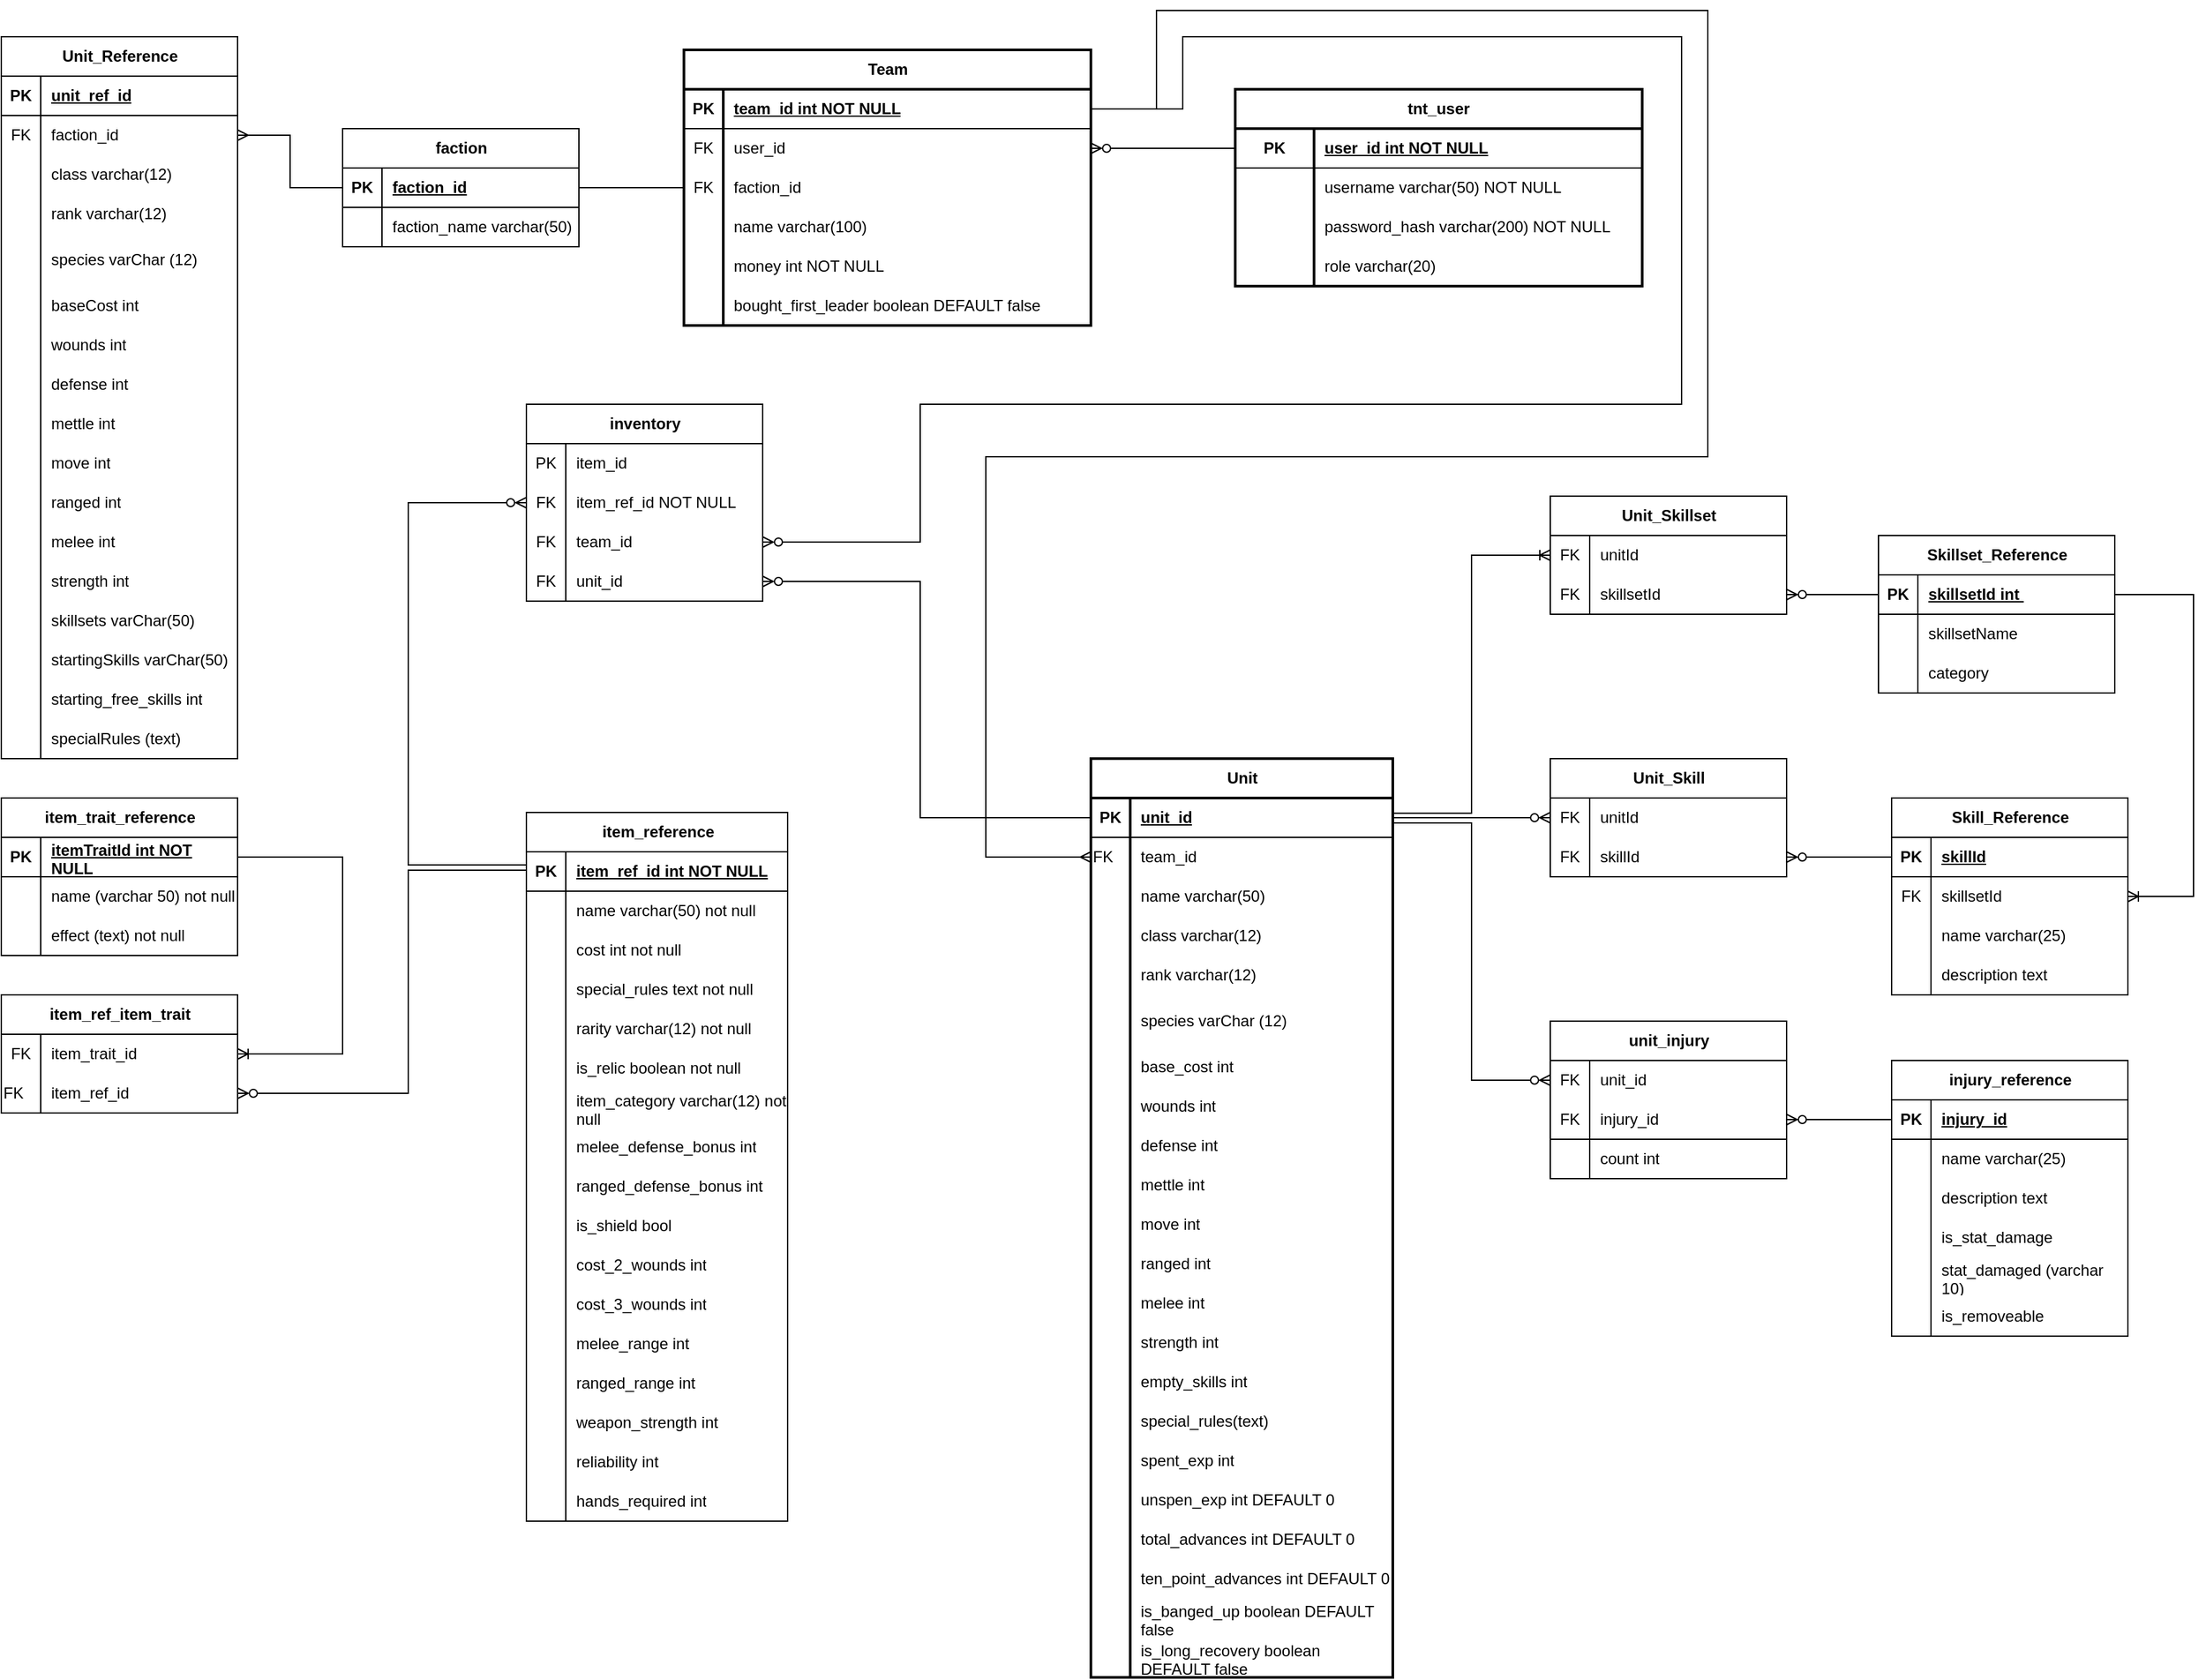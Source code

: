 <mxfile version="24.7.1" type="device">
  <diagram name="Page-1" id="2ca16b54-16f6-2749-3443-fa8db7711227">
    <mxGraphModel dx="1434" dy="2486" grid="1" gridSize="10" guides="1" tooltips="1" connect="1" arrows="1" fold="1" page="1" pageScale="1" pageWidth="1100" pageHeight="850" background="none" math="0" shadow="0">
      <root>
        <mxCell id="0" />
        <mxCell id="1" parent="0" />
        <mxCell id="mcjpPevOKv6xlZ3D8F16-14" value="tnt_user" style="shape=table;startSize=30;container=1;collapsible=1;childLayout=tableLayout;fixedRows=1;rowLines=0;fontStyle=1;align=center;resizeLast=1;html=1;whiteSpace=wrap;strokeWidth=2;" parent="1" vertex="1">
          <mxGeometry x="1210" y="-1360" width="310" height="150" as="geometry" />
        </mxCell>
        <mxCell id="mcjpPevOKv6xlZ3D8F16-15" value="" style="shape=tableRow;horizontal=0;startSize=0;swimlaneHead=0;swimlaneBody=0;fillColor=none;collapsible=0;dropTarget=0;points=[[0,0.5],[1,0.5]];portConstraint=eastwest;top=0;left=0;right=0;bottom=1;html=1;" parent="mcjpPevOKv6xlZ3D8F16-14" vertex="1">
          <mxGeometry y="30" width="310" height="30" as="geometry" />
        </mxCell>
        <mxCell id="mcjpPevOKv6xlZ3D8F16-16" value="PK" style="shape=partialRectangle;connectable=0;fillColor=none;top=0;left=0;bottom=0;right=0;fontStyle=1;overflow=hidden;html=1;whiteSpace=wrap;" parent="mcjpPevOKv6xlZ3D8F16-15" vertex="1">
          <mxGeometry width="60" height="30" as="geometry">
            <mxRectangle width="60" height="30" as="alternateBounds" />
          </mxGeometry>
        </mxCell>
        <mxCell id="mcjpPevOKv6xlZ3D8F16-17" value="user_id int NOT NULL" style="shape=partialRectangle;connectable=0;fillColor=none;top=0;left=0;bottom=0;right=0;align=left;spacingLeft=6;fontStyle=5;overflow=hidden;html=1;whiteSpace=wrap;" parent="mcjpPevOKv6xlZ3D8F16-15" vertex="1">
          <mxGeometry x="60" width="250" height="30" as="geometry">
            <mxRectangle width="250" height="30" as="alternateBounds" />
          </mxGeometry>
        </mxCell>
        <mxCell id="mcjpPevOKv6xlZ3D8F16-21" value="" style="shape=tableRow;horizontal=0;startSize=0;swimlaneHead=0;swimlaneBody=0;fillColor=none;collapsible=0;dropTarget=0;points=[[0,0.5],[1,0.5]];portConstraint=eastwest;top=0;left=0;right=0;bottom=0;html=1;" parent="mcjpPevOKv6xlZ3D8F16-14" vertex="1">
          <mxGeometry y="60" width="310" height="30" as="geometry" />
        </mxCell>
        <mxCell id="mcjpPevOKv6xlZ3D8F16-22" value="" style="shape=partialRectangle;connectable=0;fillColor=none;top=0;left=0;bottom=0;right=0;editable=1;overflow=hidden;html=1;whiteSpace=wrap;" parent="mcjpPevOKv6xlZ3D8F16-21" vertex="1">
          <mxGeometry width="60" height="30" as="geometry">
            <mxRectangle width="60" height="30" as="alternateBounds" />
          </mxGeometry>
        </mxCell>
        <mxCell id="mcjpPevOKv6xlZ3D8F16-23" value="username varchar(50) NOT NULL" style="shape=partialRectangle;connectable=0;fillColor=none;top=0;left=0;bottom=0;right=0;align=left;spacingLeft=6;overflow=hidden;html=1;whiteSpace=wrap;" parent="mcjpPevOKv6xlZ3D8F16-21" vertex="1">
          <mxGeometry x="60" width="250" height="30" as="geometry">
            <mxRectangle width="250" height="30" as="alternateBounds" />
          </mxGeometry>
        </mxCell>
        <mxCell id="mcjpPevOKv6xlZ3D8F16-24" value="" style="shape=tableRow;horizontal=0;startSize=0;swimlaneHead=0;swimlaneBody=0;fillColor=none;collapsible=0;dropTarget=0;points=[[0,0.5],[1,0.5]];portConstraint=eastwest;top=0;left=0;right=0;bottom=0;html=1;" parent="mcjpPevOKv6xlZ3D8F16-14" vertex="1">
          <mxGeometry y="90" width="310" height="30" as="geometry" />
        </mxCell>
        <mxCell id="mcjpPevOKv6xlZ3D8F16-25" value="" style="shape=partialRectangle;connectable=0;fillColor=none;top=0;left=0;bottom=0;right=0;editable=1;overflow=hidden;html=1;whiteSpace=wrap;" parent="mcjpPevOKv6xlZ3D8F16-24" vertex="1">
          <mxGeometry width="60" height="30" as="geometry">
            <mxRectangle width="60" height="30" as="alternateBounds" />
          </mxGeometry>
        </mxCell>
        <mxCell id="mcjpPevOKv6xlZ3D8F16-26" value="password_hash varchar(200) NOT NULL" style="shape=partialRectangle;connectable=0;fillColor=none;top=0;left=0;bottom=0;right=0;align=left;spacingLeft=6;overflow=hidden;html=1;whiteSpace=wrap;" parent="mcjpPevOKv6xlZ3D8F16-24" vertex="1">
          <mxGeometry x="60" width="250" height="30" as="geometry">
            <mxRectangle width="250" height="30" as="alternateBounds" />
          </mxGeometry>
        </mxCell>
        <mxCell id="jJtU0MLR2w85MctimJlj-1" value="" style="shape=tableRow;horizontal=0;startSize=0;swimlaneHead=0;swimlaneBody=0;fillColor=none;collapsible=0;dropTarget=0;points=[[0,0.5],[1,0.5]];portConstraint=eastwest;top=0;left=0;right=0;bottom=0;html=1;" parent="mcjpPevOKv6xlZ3D8F16-14" vertex="1">
          <mxGeometry y="120" width="310" height="30" as="geometry" />
        </mxCell>
        <mxCell id="jJtU0MLR2w85MctimJlj-2" value="" style="shape=partialRectangle;connectable=0;fillColor=none;top=0;left=0;bottom=0;right=0;editable=1;overflow=hidden;html=1;whiteSpace=wrap;" parent="jJtU0MLR2w85MctimJlj-1" vertex="1">
          <mxGeometry width="60" height="30" as="geometry">
            <mxRectangle width="60" height="30" as="alternateBounds" />
          </mxGeometry>
        </mxCell>
        <mxCell id="jJtU0MLR2w85MctimJlj-3" value="role varchar(20)" style="shape=partialRectangle;connectable=0;fillColor=none;top=0;left=0;bottom=0;right=0;align=left;spacingLeft=6;overflow=hidden;html=1;whiteSpace=wrap;" parent="jJtU0MLR2w85MctimJlj-1" vertex="1">
          <mxGeometry x="60" width="250" height="30" as="geometry">
            <mxRectangle width="250" height="30" as="alternateBounds" />
          </mxGeometry>
        </mxCell>
        <mxCell id="mcjpPevOKv6xlZ3D8F16-32" value="Team" style="shape=table;startSize=30;container=1;collapsible=1;childLayout=tableLayout;fixedRows=1;rowLines=0;fontStyle=1;align=center;resizeLast=1;html=1;strokeWidth=2;" parent="1" vertex="1">
          <mxGeometry x="790" y="-1390" width="310" height="210" as="geometry" />
        </mxCell>
        <mxCell id="mcjpPevOKv6xlZ3D8F16-33" value="" style="shape=tableRow;horizontal=0;startSize=0;swimlaneHead=0;swimlaneBody=0;fillColor=none;collapsible=0;dropTarget=0;points=[[0,0.5],[1,0.5]];portConstraint=eastwest;top=0;left=0;right=0;bottom=1;" parent="mcjpPevOKv6xlZ3D8F16-32" vertex="1">
          <mxGeometry y="30" width="310" height="30" as="geometry" />
        </mxCell>
        <mxCell id="mcjpPevOKv6xlZ3D8F16-34" value="PK" style="shape=partialRectangle;connectable=0;fillColor=none;top=0;left=0;bottom=0;right=0;fontStyle=1;overflow=hidden;whiteSpace=wrap;html=1;" parent="mcjpPevOKv6xlZ3D8F16-33" vertex="1">
          <mxGeometry width="30" height="30" as="geometry">
            <mxRectangle width="30" height="30" as="alternateBounds" />
          </mxGeometry>
        </mxCell>
        <mxCell id="mcjpPevOKv6xlZ3D8F16-35" value="team_id int NOT NULL" style="shape=partialRectangle;connectable=0;fillColor=none;top=0;left=0;bottom=0;right=0;align=left;spacingLeft=6;fontStyle=5;overflow=hidden;whiteSpace=wrap;html=1;" parent="mcjpPevOKv6xlZ3D8F16-33" vertex="1">
          <mxGeometry x="30" width="280" height="30" as="geometry">
            <mxRectangle width="280" height="30" as="alternateBounds" />
          </mxGeometry>
        </mxCell>
        <mxCell id="mcjpPevOKv6xlZ3D8F16-54" value="" style="shape=tableRow;horizontal=0;startSize=0;swimlaneHead=0;swimlaneBody=0;fillColor=none;collapsible=0;dropTarget=0;points=[[0,0.5],[1,0.5]];portConstraint=eastwest;top=0;left=0;right=0;bottom=0;" parent="mcjpPevOKv6xlZ3D8F16-32" vertex="1">
          <mxGeometry y="60" width="310" height="30" as="geometry" />
        </mxCell>
        <mxCell id="mcjpPevOKv6xlZ3D8F16-55" value="FK" style="shape=partialRectangle;connectable=0;fillColor=none;top=0;left=0;bottom=0;right=0;editable=1;overflow=hidden;whiteSpace=wrap;html=1;" parent="mcjpPevOKv6xlZ3D8F16-54" vertex="1">
          <mxGeometry width="30" height="30" as="geometry">
            <mxRectangle width="30" height="30" as="alternateBounds" />
          </mxGeometry>
        </mxCell>
        <mxCell id="mcjpPevOKv6xlZ3D8F16-56" value="user_id" style="shape=partialRectangle;connectable=0;fillColor=none;top=0;left=0;bottom=0;right=0;align=left;spacingLeft=6;overflow=hidden;whiteSpace=wrap;html=1;" parent="mcjpPevOKv6xlZ3D8F16-54" vertex="1">
          <mxGeometry x="30" width="280" height="30" as="geometry">
            <mxRectangle width="280" height="30" as="alternateBounds" />
          </mxGeometry>
        </mxCell>
        <mxCell id="mcjpPevOKv6xlZ3D8F16-42" value="" style="shape=tableRow;horizontal=0;startSize=0;swimlaneHead=0;swimlaneBody=0;fillColor=none;collapsible=0;dropTarget=0;points=[[0,0.5],[1,0.5]];portConstraint=eastwest;top=0;left=0;right=0;bottom=0;" parent="mcjpPevOKv6xlZ3D8F16-32" vertex="1">
          <mxGeometry y="90" width="310" height="30" as="geometry" />
        </mxCell>
        <mxCell id="mcjpPevOKv6xlZ3D8F16-43" value="FK" style="shape=partialRectangle;connectable=0;fillColor=none;top=0;left=0;bottom=0;right=0;editable=1;overflow=hidden;whiteSpace=wrap;html=1;" parent="mcjpPevOKv6xlZ3D8F16-42" vertex="1">
          <mxGeometry width="30" height="30" as="geometry">
            <mxRectangle width="30" height="30" as="alternateBounds" />
          </mxGeometry>
        </mxCell>
        <mxCell id="mcjpPevOKv6xlZ3D8F16-44" value="faction_id" style="shape=partialRectangle;connectable=0;fillColor=none;top=0;left=0;bottom=0;right=0;align=left;spacingLeft=6;overflow=hidden;whiteSpace=wrap;html=1;" parent="mcjpPevOKv6xlZ3D8F16-42" vertex="1">
          <mxGeometry x="30" width="280" height="30" as="geometry">
            <mxRectangle width="280" height="30" as="alternateBounds" />
          </mxGeometry>
        </mxCell>
        <mxCell id="mcjpPevOKv6xlZ3D8F16-39" value="" style="shape=tableRow;horizontal=0;startSize=0;swimlaneHead=0;swimlaneBody=0;fillColor=none;collapsible=0;dropTarget=0;points=[[0,0.5],[1,0.5]];portConstraint=eastwest;top=0;left=0;right=0;bottom=0;" parent="mcjpPevOKv6xlZ3D8F16-32" vertex="1">
          <mxGeometry y="120" width="310" height="30" as="geometry" />
        </mxCell>
        <mxCell id="mcjpPevOKv6xlZ3D8F16-40" value="" style="shape=partialRectangle;connectable=0;fillColor=none;top=0;left=0;bottom=0;right=0;editable=1;overflow=hidden;whiteSpace=wrap;html=1;" parent="mcjpPevOKv6xlZ3D8F16-39" vertex="1">
          <mxGeometry width="30" height="30" as="geometry">
            <mxRectangle width="30" height="30" as="alternateBounds" />
          </mxGeometry>
        </mxCell>
        <mxCell id="mcjpPevOKv6xlZ3D8F16-41" value="name varchar(100)" style="shape=partialRectangle;connectable=0;fillColor=none;top=0;left=0;bottom=0;right=0;align=left;spacingLeft=6;overflow=hidden;whiteSpace=wrap;html=1;" parent="mcjpPevOKv6xlZ3D8F16-39" vertex="1">
          <mxGeometry x="30" width="280" height="30" as="geometry">
            <mxRectangle width="280" height="30" as="alternateBounds" />
          </mxGeometry>
        </mxCell>
        <mxCell id="mcjpPevOKv6xlZ3D8F16-45" value="" style="shape=tableRow;horizontal=0;startSize=0;swimlaneHead=0;swimlaneBody=0;fillColor=none;collapsible=0;dropTarget=0;points=[[0,0.5],[1,0.5]];portConstraint=eastwest;top=0;left=0;right=0;bottom=0;" parent="mcjpPevOKv6xlZ3D8F16-32" vertex="1">
          <mxGeometry y="150" width="310" height="30" as="geometry" />
        </mxCell>
        <mxCell id="mcjpPevOKv6xlZ3D8F16-46" value="" style="shape=partialRectangle;connectable=0;fillColor=none;top=0;left=0;bottom=0;right=0;editable=1;overflow=hidden;whiteSpace=wrap;html=1;" parent="mcjpPevOKv6xlZ3D8F16-45" vertex="1">
          <mxGeometry width="30" height="30" as="geometry">
            <mxRectangle width="30" height="30" as="alternateBounds" />
          </mxGeometry>
        </mxCell>
        <mxCell id="mcjpPevOKv6xlZ3D8F16-47" value="money int NOT NULL" style="shape=partialRectangle;connectable=0;fillColor=none;top=0;left=0;bottom=0;right=0;align=left;spacingLeft=6;overflow=hidden;whiteSpace=wrap;html=1;" parent="mcjpPevOKv6xlZ3D8F16-45" vertex="1">
          <mxGeometry x="30" width="280" height="30" as="geometry">
            <mxRectangle width="280" height="30" as="alternateBounds" />
          </mxGeometry>
        </mxCell>
        <mxCell id="-wcuV2SSGRYNsieRrsFN-1" value="" style="shape=tableRow;horizontal=0;startSize=0;swimlaneHead=0;swimlaneBody=0;fillColor=none;collapsible=0;dropTarget=0;points=[[0,0.5],[1,0.5]];portConstraint=eastwest;top=0;left=0;right=0;bottom=0;" parent="mcjpPevOKv6xlZ3D8F16-32" vertex="1">
          <mxGeometry y="180" width="310" height="30" as="geometry" />
        </mxCell>
        <mxCell id="-wcuV2SSGRYNsieRrsFN-2" value="" style="shape=partialRectangle;connectable=0;fillColor=none;top=0;left=0;bottom=0;right=0;editable=1;overflow=hidden;whiteSpace=wrap;html=1;" parent="-wcuV2SSGRYNsieRrsFN-1" vertex="1">
          <mxGeometry width="30" height="30" as="geometry">
            <mxRectangle width="30" height="30" as="alternateBounds" />
          </mxGeometry>
        </mxCell>
        <mxCell id="-wcuV2SSGRYNsieRrsFN-3" value="bought_first_leader boolean DEFAULT false" style="shape=partialRectangle;connectable=0;fillColor=none;top=0;left=0;bottom=0;right=0;align=left;spacingLeft=6;overflow=hidden;whiteSpace=wrap;html=1;" parent="-wcuV2SSGRYNsieRrsFN-1" vertex="1">
          <mxGeometry x="30" width="280" height="30" as="geometry">
            <mxRectangle width="280" height="30" as="alternateBounds" />
          </mxGeometry>
        </mxCell>
        <mxCell id="mcjpPevOKv6xlZ3D8F16-72" value="item_reference" style="shape=table;startSize=30;container=1;collapsible=1;childLayout=tableLayout;fixedRows=1;rowLines=0;fontStyle=1;align=center;resizeLast=1;html=1;" parent="1" vertex="1">
          <mxGeometry x="670" y="-809" width="199" height="540" as="geometry" />
        </mxCell>
        <mxCell id="mcjpPevOKv6xlZ3D8F16-73" value="" style="shape=tableRow;horizontal=0;startSize=0;swimlaneHead=0;swimlaneBody=0;fillColor=none;collapsible=0;dropTarget=0;points=[[0,0.5],[1,0.5]];portConstraint=eastwest;top=0;left=0;right=0;bottom=1;" parent="mcjpPevOKv6xlZ3D8F16-72" vertex="1">
          <mxGeometry y="30" width="199" height="30" as="geometry" />
        </mxCell>
        <mxCell id="mcjpPevOKv6xlZ3D8F16-74" value="PK" style="shape=partialRectangle;connectable=0;fillColor=none;top=0;left=0;bottom=0;right=0;fontStyle=1;overflow=hidden;whiteSpace=wrap;html=1;" parent="mcjpPevOKv6xlZ3D8F16-73" vertex="1">
          <mxGeometry width="30" height="30" as="geometry">
            <mxRectangle width="30" height="30" as="alternateBounds" />
          </mxGeometry>
        </mxCell>
        <mxCell id="mcjpPevOKv6xlZ3D8F16-75" value="item_ref_id int NOT NULL" style="shape=partialRectangle;connectable=0;fillColor=none;top=0;left=0;bottom=0;right=0;align=left;spacingLeft=6;fontStyle=5;overflow=hidden;whiteSpace=wrap;html=1;" parent="mcjpPevOKv6xlZ3D8F16-73" vertex="1">
          <mxGeometry x="30" width="169" height="30" as="geometry">
            <mxRectangle width="169" height="30" as="alternateBounds" />
          </mxGeometry>
        </mxCell>
        <mxCell id="mcjpPevOKv6xlZ3D8F16-76" value="" style="shape=tableRow;horizontal=0;startSize=0;swimlaneHead=0;swimlaneBody=0;fillColor=none;collapsible=0;dropTarget=0;points=[[0,0.5],[1,0.5]];portConstraint=eastwest;top=0;left=0;right=0;bottom=0;" parent="mcjpPevOKv6xlZ3D8F16-72" vertex="1">
          <mxGeometry y="60" width="199" height="30" as="geometry" />
        </mxCell>
        <mxCell id="mcjpPevOKv6xlZ3D8F16-77" value="" style="shape=partialRectangle;connectable=0;fillColor=none;top=0;left=0;bottom=0;right=0;editable=1;overflow=hidden;whiteSpace=wrap;html=1;" parent="mcjpPevOKv6xlZ3D8F16-76" vertex="1">
          <mxGeometry width="30" height="30" as="geometry">
            <mxRectangle width="30" height="30" as="alternateBounds" />
          </mxGeometry>
        </mxCell>
        <mxCell id="mcjpPevOKv6xlZ3D8F16-78" value="name varchar(50) not null" style="shape=partialRectangle;connectable=0;fillColor=none;top=0;left=0;bottom=0;right=0;align=left;spacingLeft=6;overflow=hidden;whiteSpace=wrap;html=1;" parent="mcjpPevOKv6xlZ3D8F16-76" vertex="1">
          <mxGeometry x="30" width="169" height="30" as="geometry">
            <mxRectangle width="169" height="30" as="alternateBounds" />
          </mxGeometry>
        </mxCell>
        <mxCell id="45I2ol6C3EuCy4si3rDP-8" value="" style="shape=tableRow;horizontal=0;startSize=0;swimlaneHead=0;swimlaneBody=0;fillColor=none;collapsible=0;dropTarget=0;points=[[0,0.5],[1,0.5]];portConstraint=eastwest;top=0;left=0;right=0;bottom=0;" parent="mcjpPevOKv6xlZ3D8F16-72" vertex="1">
          <mxGeometry y="90" width="199" height="30" as="geometry" />
        </mxCell>
        <mxCell id="45I2ol6C3EuCy4si3rDP-9" value="" style="shape=partialRectangle;connectable=0;fillColor=none;top=0;left=0;bottom=0;right=0;editable=1;overflow=hidden;whiteSpace=wrap;html=1;" parent="45I2ol6C3EuCy4si3rDP-8" vertex="1">
          <mxGeometry width="30" height="30" as="geometry">
            <mxRectangle width="30" height="30" as="alternateBounds" />
          </mxGeometry>
        </mxCell>
        <mxCell id="45I2ol6C3EuCy4si3rDP-10" value="cost int not null" style="shape=partialRectangle;connectable=0;fillColor=none;top=0;left=0;bottom=0;right=0;align=left;spacingLeft=6;overflow=hidden;whiteSpace=wrap;html=1;" parent="45I2ol6C3EuCy4si3rDP-8" vertex="1">
          <mxGeometry x="30" width="169" height="30" as="geometry">
            <mxRectangle width="169" height="30" as="alternateBounds" />
          </mxGeometry>
        </mxCell>
        <mxCell id="mcjpPevOKv6xlZ3D8F16-82" value="" style="shape=tableRow;horizontal=0;startSize=0;swimlaneHead=0;swimlaneBody=0;fillColor=none;collapsible=0;dropTarget=0;points=[[0,0.5],[1,0.5]];portConstraint=eastwest;top=0;left=0;right=0;bottom=0;" parent="mcjpPevOKv6xlZ3D8F16-72" vertex="1">
          <mxGeometry y="120" width="199" height="30" as="geometry" />
        </mxCell>
        <mxCell id="mcjpPevOKv6xlZ3D8F16-83" value="" style="shape=partialRectangle;connectable=0;fillColor=none;top=0;left=0;bottom=0;right=0;editable=1;overflow=hidden;whiteSpace=wrap;html=1;" parent="mcjpPevOKv6xlZ3D8F16-82" vertex="1">
          <mxGeometry width="30" height="30" as="geometry">
            <mxRectangle width="30" height="30" as="alternateBounds" />
          </mxGeometry>
        </mxCell>
        <mxCell id="mcjpPevOKv6xlZ3D8F16-84" value="special_rules text not null" style="shape=partialRectangle;connectable=0;fillColor=none;top=0;left=0;bottom=0;right=0;align=left;spacingLeft=6;overflow=hidden;whiteSpace=wrap;html=1;" parent="mcjpPevOKv6xlZ3D8F16-82" vertex="1">
          <mxGeometry x="30" width="169" height="30" as="geometry">
            <mxRectangle width="169" height="30" as="alternateBounds" />
          </mxGeometry>
        </mxCell>
        <mxCell id="mcjpPevOKv6xlZ3D8F16-86" value="" style="shape=tableRow;horizontal=0;startSize=0;swimlaneHead=0;swimlaneBody=0;fillColor=none;collapsible=0;dropTarget=0;points=[[0,0.5],[1,0.5]];portConstraint=eastwest;top=0;left=0;right=0;bottom=0;" parent="mcjpPevOKv6xlZ3D8F16-72" vertex="1">
          <mxGeometry y="150" width="199" height="30" as="geometry" />
        </mxCell>
        <mxCell id="mcjpPevOKv6xlZ3D8F16-87" value="" style="shape=partialRectangle;connectable=0;fillColor=none;top=0;left=0;bottom=0;right=0;editable=1;overflow=hidden;whiteSpace=wrap;html=1;" parent="mcjpPevOKv6xlZ3D8F16-86" vertex="1">
          <mxGeometry width="30" height="30" as="geometry">
            <mxRectangle width="30" height="30" as="alternateBounds" />
          </mxGeometry>
        </mxCell>
        <mxCell id="mcjpPevOKv6xlZ3D8F16-88" value="rarity varchar(12) not null" style="shape=partialRectangle;connectable=0;fillColor=none;top=0;left=0;bottom=0;right=0;align=left;spacingLeft=6;overflow=hidden;whiteSpace=wrap;html=1;" parent="mcjpPevOKv6xlZ3D8F16-86" vertex="1">
          <mxGeometry x="30" width="169" height="30" as="geometry">
            <mxRectangle width="169" height="30" as="alternateBounds" />
          </mxGeometry>
        </mxCell>
        <mxCell id="mcjpPevOKv6xlZ3D8F16-105" value="" style="shape=tableRow;horizontal=0;startSize=0;swimlaneHead=0;swimlaneBody=0;fillColor=none;collapsible=0;dropTarget=0;points=[[0,0.5],[1,0.5]];portConstraint=eastwest;top=0;left=0;right=0;bottom=0;" parent="mcjpPevOKv6xlZ3D8F16-72" vertex="1">
          <mxGeometry y="180" width="199" height="30" as="geometry" />
        </mxCell>
        <mxCell id="mcjpPevOKv6xlZ3D8F16-106" value="" style="shape=partialRectangle;connectable=0;fillColor=none;top=0;left=0;bottom=0;right=0;editable=1;overflow=hidden;whiteSpace=wrap;html=1;" parent="mcjpPevOKv6xlZ3D8F16-105" vertex="1">
          <mxGeometry width="30" height="30" as="geometry">
            <mxRectangle width="30" height="30" as="alternateBounds" />
          </mxGeometry>
        </mxCell>
        <mxCell id="mcjpPevOKv6xlZ3D8F16-107" value="is_relic boolean not null" style="shape=partialRectangle;connectable=0;fillColor=none;top=0;left=0;bottom=0;right=0;align=left;spacingLeft=6;overflow=hidden;whiteSpace=wrap;html=1;" parent="mcjpPevOKv6xlZ3D8F16-105" vertex="1">
          <mxGeometry x="30" width="169" height="30" as="geometry">
            <mxRectangle width="169" height="30" as="alternateBounds" />
          </mxGeometry>
        </mxCell>
        <mxCell id="mcjpPevOKv6xlZ3D8F16-126" value="" style="shape=tableRow;horizontal=0;startSize=0;swimlaneHead=0;swimlaneBody=0;fillColor=none;collapsible=0;dropTarget=0;points=[[0,0.5],[1,0.5]];portConstraint=eastwest;top=0;left=0;right=0;bottom=0;" parent="mcjpPevOKv6xlZ3D8F16-72" vertex="1">
          <mxGeometry y="210" width="199" height="30" as="geometry" />
        </mxCell>
        <mxCell id="mcjpPevOKv6xlZ3D8F16-127" value="" style="shape=partialRectangle;connectable=0;fillColor=none;top=0;left=0;bottom=0;right=0;editable=1;overflow=hidden;whiteSpace=wrap;html=1;" parent="mcjpPevOKv6xlZ3D8F16-126" vertex="1">
          <mxGeometry width="30" height="30" as="geometry">
            <mxRectangle width="30" height="30" as="alternateBounds" />
          </mxGeometry>
        </mxCell>
        <mxCell id="mcjpPevOKv6xlZ3D8F16-128" value="item_category varchar(12) not null" style="shape=partialRectangle;connectable=0;fillColor=none;top=0;left=0;bottom=0;right=0;align=left;spacingLeft=6;overflow=hidden;whiteSpace=wrap;html=1;" parent="mcjpPevOKv6xlZ3D8F16-126" vertex="1">
          <mxGeometry x="30" width="169" height="30" as="geometry">
            <mxRectangle width="169" height="30" as="alternateBounds" />
          </mxGeometry>
        </mxCell>
        <mxCell id="mcjpPevOKv6xlZ3D8F16-111" value="" style="shape=tableRow;horizontal=0;startSize=0;swimlaneHead=0;swimlaneBody=0;fillColor=none;collapsible=0;dropTarget=0;points=[[0,0.5],[1,0.5]];portConstraint=eastwest;top=0;left=0;right=0;bottom=0;" parent="mcjpPevOKv6xlZ3D8F16-72" vertex="1">
          <mxGeometry y="240" width="199" height="30" as="geometry" />
        </mxCell>
        <mxCell id="mcjpPevOKv6xlZ3D8F16-112" value="" style="shape=partialRectangle;connectable=0;fillColor=none;top=0;left=0;bottom=0;right=0;editable=1;overflow=hidden;whiteSpace=wrap;html=1;" parent="mcjpPevOKv6xlZ3D8F16-111" vertex="1">
          <mxGeometry width="30" height="30" as="geometry">
            <mxRectangle width="30" height="30" as="alternateBounds" />
          </mxGeometry>
        </mxCell>
        <mxCell id="mcjpPevOKv6xlZ3D8F16-113" value="melee_defense_bonus int" style="shape=partialRectangle;connectable=0;fillColor=none;top=0;left=0;bottom=0;right=0;align=left;spacingLeft=6;overflow=hidden;whiteSpace=wrap;html=1;" parent="mcjpPevOKv6xlZ3D8F16-111" vertex="1">
          <mxGeometry x="30" width="169" height="30" as="geometry">
            <mxRectangle width="169" height="30" as="alternateBounds" />
          </mxGeometry>
        </mxCell>
        <mxCell id="mcjpPevOKv6xlZ3D8F16-114" value="" style="shape=tableRow;horizontal=0;startSize=0;swimlaneHead=0;swimlaneBody=0;fillColor=none;collapsible=0;dropTarget=0;points=[[0,0.5],[1,0.5]];portConstraint=eastwest;top=0;left=0;right=0;bottom=0;" parent="mcjpPevOKv6xlZ3D8F16-72" vertex="1">
          <mxGeometry y="270" width="199" height="30" as="geometry" />
        </mxCell>
        <mxCell id="mcjpPevOKv6xlZ3D8F16-115" value="" style="shape=partialRectangle;connectable=0;fillColor=none;top=0;left=0;bottom=0;right=0;editable=1;overflow=hidden;whiteSpace=wrap;html=1;" parent="mcjpPevOKv6xlZ3D8F16-114" vertex="1">
          <mxGeometry width="30" height="30" as="geometry">
            <mxRectangle width="30" height="30" as="alternateBounds" />
          </mxGeometry>
        </mxCell>
        <mxCell id="mcjpPevOKv6xlZ3D8F16-116" value="ranged_defense_bonus int" style="shape=partialRectangle;connectable=0;fillColor=none;top=0;left=0;bottom=0;right=0;align=left;spacingLeft=6;overflow=hidden;whiteSpace=wrap;html=1;" parent="mcjpPevOKv6xlZ3D8F16-114" vertex="1">
          <mxGeometry x="30" width="169" height="30" as="geometry">
            <mxRectangle width="169" height="30" as="alternateBounds" />
          </mxGeometry>
        </mxCell>
        <mxCell id="mcjpPevOKv6xlZ3D8F16-117" value="" style="shape=tableRow;horizontal=0;startSize=0;swimlaneHead=0;swimlaneBody=0;fillColor=none;collapsible=0;dropTarget=0;points=[[0,0.5],[1,0.5]];portConstraint=eastwest;top=0;left=0;right=0;bottom=0;" parent="mcjpPevOKv6xlZ3D8F16-72" vertex="1">
          <mxGeometry y="300" width="199" height="30" as="geometry" />
        </mxCell>
        <mxCell id="mcjpPevOKv6xlZ3D8F16-118" value="" style="shape=partialRectangle;connectable=0;fillColor=none;top=0;left=0;bottom=0;right=0;editable=1;overflow=hidden;whiteSpace=wrap;html=1;" parent="mcjpPevOKv6xlZ3D8F16-117" vertex="1">
          <mxGeometry width="30" height="30" as="geometry">
            <mxRectangle width="30" height="30" as="alternateBounds" />
          </mxGeometry>
        </mxCell>
        <mxCell id="mcjpPevOKv6xlZ3D8F16-119" value="is_shield bool" style="shape=partialRectangle;connectable=0;fillColor=none;top=0;left=0;bottom=0;right=0;align=left;spacingLeft=6;overflow=hidden;whiteSpace=wrap;html=1;" parent="mcjpPevOKv6xlZ3D8F16-117" vertex="1">
          <mxGeometry x="30" width="169" height="30" as="geometry">
            <mxRectangle width="169" height="30" as="alternateBounds" />
          </mxGeometry>
        </mxCell>
        <mxCell id="mcjpPevOKv6xlZ3D8F16-120" value="" style="shape=tableRow;horizontal=0;startSize=0;swimlaneHead=0;swimlaneBody=0;fillColor=none;collapsible=0;dropTarget=0;points=[[0,0.5],[1,0.5]];portConstraint=eastwest;top=0;left=0;right=0;bottom=0;" parent="mcjpPevOKv6xlZ3D8F16-72" vertex="1">
          <mxGeometry y="330" width="199" height="30" as="geometry" />
        </mxCell>
        <mxCell id="mcjpPevOKv6xlZ3D8F16-121" value="" style="shape=partialRectangle;connectable=0;fillColor=none;top=0;left=0;bottom=0;right=0;editable=1;overflow=hidden;whiteSpace=wrap;html=1;" parent="mcjpPevOKv6xlZ3D8F16-120" vertex="1">
          <mxGeometry width="30" height="30" as="geometry">
            <mxRectangle width="30" height="30" as="alternateBounds" />
          </mxGeometry>
        </mxCell>
        <mxCell id="mcjpPevOKv6xlZ3D8F16-122" value="cost_2_wounds int" style="shape=partialRectangle;connectable=0;fillColor=none;top=0;left=0;bottom=0;right=0;align=left;spacingLeft=6;overflow=hidden;whiteSpace=wrap;html=1;" parent="mcjpPevOKv6xlZ3D8F16-120" vertex="1">
          <mxGeometry x="30" width="169" height="30" as="geometry">
            <mxRectangle width="169" height="30" as="alternateBounds" />
          </mxGeometry>
        </mxCell>
        <mxCell id="mcjpPevOKv6xlZ3D8F16-123" value="" style="shape=tableRow;horizontal=0;startSize=0;swimlaneHead=0;swimlaneBody=0;fillColor=none;collapsible=0;dropTarget=0;points=[[0,0.5],[1,0.5]];portConstraint=eastwest;top=0;left=0;right=0;bottom=0;" parent="mcjpPevOKv6xlZ3D8F16-72" vertex="1">
          <mxGeometry y="360" width="199" height="30" as="geometry" />
        </mxCell>
        <mxCell id="mcjpPevOKv6xlZ3D8F16-124" value="" style="shape=partialRectangle;connectable=0;fillColor=none;top=0;left=0;bottom=0;right=0;editable=1;overflow=hidden;whiteSpace=wrap;html=1;" parent="mcjpPevOKv6xlZ3D8F16-123" vertex="1">
          <mxGeometry width="30" height="30" as="geometry">
            <mxRectangle width="30" height="30" as="alternateBounds" />
          </mxGeometry>
        </mxCell>
        <mxCell id="mcjpPevOKv6xlZ3D8F16-125" value="cost_3_wounds int" style="shape=partialRectangle;connectable=0;fillColor=none;top=0;left=0;bottom=0;right=0;align=left;spacingLeft=6;overflow=hidden;whiteSpace=wrap;html=1;" parent="mcjpPevOKv6xlZ3D8F16-123" vertex="1">
          <mxGeometry x="30" width="169" height="30" as="geometry">
            <mxRectangle width="169" height="30" as="alternateBounds" />
          </mxGeometry>
        </mxCell>
        <mxCell id="mcjpPevOKv6xlZ3D8F16-129" value="" style="shape=tableRow;horizontal=0;startSize=0;swimlaneHead=0;swimlaneBody=0;fillColor=none;collapsible=0;dropTarget=0;points=[[0,0.5],[1,0.5]];portConstraint=eastwest;top=0;left=0;right=0;bottom=0;" parent="mcjpPevOKv6xlZ3D8F16-72" vertex="1">
          <mxGeometry y="390" width="199" height="30" as="geometry" />
        </mxCell>
        <mxCell id="mcjpPevOKv6xlZ3D8F16-130" value="" style="shape=partialRectangle;connectable=0;fillColor=none;top=0;left=0;bottom=0;right=0;editable=1;overflow=hidden;whiteSpace=wrap;html=1;" parent="mcjpPevOKv6xlZ3D8F16-129" vertex="1">
          <mxGeometry width="30" height="30" as="geometry">
            <mxRectangle width="30" height="30" as="alternateBounds" />
          </mxGeometry>
        </mxCell>
        <mxCell id="mcjpPevOKv6xlZ3D8F16-131" value="melee_range int" style="shape=partialRectangle;connectable=0;fillColor=none;top=0;left=0;bottom=0;right=0;align=left;spacingLeft=6;overflow=hidden;whiteSpace=wrap;html=1;" parent="mcjpPevOKv6xlZ3D8F16-129" vertex="1">
          <mxGeometry x="30" width="169" height="30" as="geometry">
            <mxRectangle width="169" height="30" as="alternateBounds" />
          </mxGeometry>
        </mxCell>
        <mxCell id="mcjpPevOKv6xlZ3D8F16-132" value="" style="shape=tableRow;horizontal=0;startSize=0;swimlaneHead=0;swimlaneBody=0;fillColor=none;collapsible=0;dropTarget=0;points=[[0,0.5],[1,0.5]];portConstraint=eastwest;top=0;left=0;right=0;bottom=0;" parent="mcjpPevOKv6xlZ3D8F16-72" vertex="1">
          <mxGeometry y="420" width="199" height="30" as="geometry" />
        </mxCell>
        <mxCell id="mcjpPevOKv6xlZ3D8F16-133" value="" style="shape=partialRectangle;connectable=0;fillColor=none;top=0;left=0;bottom=0;right=0;editable=1;overflow=hidden;whiteSpace=wrap;html=1;" parent="mcjpPevOKv6xlZ3D8F16-132" vertex="1">
          <mxGeometry width="30" height="30" as="geometry">
            <mxRectangle width="30" height="30" as="alternateBounds" />
          </mxGeometry>
        </mxCell>
        <mxCell id="mcjpPevOKv6xlZ3D8F16-134" value="ranged_range int" style="shape=partialRectangle;connectable=0;fillColor=none;top=0;left=0;bottom=0;right=0;align=left;spacingLeft=6;overflow=hidden;whiteSpace=wrap;html=1;" parent="mcjpPevOKv6xlZ3D8F16-132" vertex="1">
          <mxGeometry x="30" width="169" height="30" as="geometry">
            <mxRectangle width="169" height="30" as="alternateBounds" />
          </mxGeometry>
        </mxCell>
        <mxCell id="mcjpPevOKv6xlZ3D8F16-135" value="" style="shape=tableRow;horizontal=0;startSize=0;swimlaneHead=0;swimlaneBody=0;fillColor=none;collapsible=0;dropTarget=0;points=[[0,0.5],[1,0.5]];portConstraint=eastwest;top=0;left=0;right=0;bottom=0;" parent="mcjpPevOKv6xlZ3D8F16-72" vertex="1">
          <mxGeometry y="450" width="199" height="30" as="geometry" />
        </mxCell>
        <mxCell id="mcjpPevOKv6xlZ3D8F16-136" value="" style="shape=partialRectangle;connectable=0;fillColor=none;top=0;left=0;bottom=0;right=0;editable=1;overflow=hidden;whiteSpace=wrap;html=1;" parent="mcjpPevOKv6xlZ3D8F16-135" vertex="1">
          <mxGeometry width="30" height="30" as="geometry">
            <mxRectangle width="30" height="30" as="alternateBounds" />
          </mxGeometry>
        </mxCell>
        <mxCell id="mcjpPevOKv6xlZ3D8F16-137" value="weapon_strength int" style="shape=partialRectangle;connectable=0;fillColor=none;top=0;left=0;bottom=0;right=0;align=left;spacingLeft=6;overflow=hidden;whiteSpace=wrap;html=1;" parent="mcjpPevOKv6xlZ3D8F16-135" vertex="1">
          <mxGeometry x="30" width="169" height="30" as="geometry">
            <mxRectangle width="169" height="30" as="alternateBounds" />
          </mxGeometry>
        </mxCell>
        <mxCell id="mcjpPevOKv6xlZ3D8F16-138" value="" style="shape=tableRow;horizontal=0;startSize=0;swimlaneHead=0;swimlaneBody=0;fillColor=none;collapsible=0;dropTarget=0;points=[[0,0.5],[1,0.5]];portConstraint=eastwest;top=0;left=0;right=0;bottom=0;" parent="mcjpPevOKv6xlZ3D8F16-72" vertex="1">
          <mxGeometry y="480" width="199" height="30" as="geometry" />
        </mxCell>
        <mxCell id="mcjpPevOKv6xlZ3D8F16-139" value="" style="shape=partialRectangle;connectable=0;fillColor=none;top=0;left=0;bottom=0;right=0;editable=1;overflow=hidden;whiteSpace=wrap;html=1;" parent="mcjpPevOKv6xlZ3D8F16-138" vertex="1">
          <mxGeometry width="30" height="30" as="geometry">
            <mxRectangle width="30" height="30" as="alternateBounds" />
          </mxGeometry>
        </mxCell>
        <mxCell id="mcjpPevOKv6xlZ3D8F16-140" value="reliability int" style="shape=partialRectangle;connectable=0;fillColor=none;top=0;left=0;bottom=0;right=0;align=left;spacingLeft=6;overflow=hidden;whiteSpace=wrap;html=1;" parent="mcjpPevOKv6xlZ3D8F16-138" vertex="1">
          <mxGeometry x="30" width="169" height="30" as="geometry">
            <mxRectangle width="169" height="30" as="alternateBounds" />
          </mxGeometry>
        </mxCell>
        <mxCell id="mcjpPevOKv6xlZ3D8F16-141" value="" style="shape=tableRow;horizontal=0;startSize=0;swimlaneHead=0;swimlaneBody=0;fillColor=none;collapsible=0;dropTarget=0;points=[[0,0.5],[1,0.5]];portConstraint=eastwest;top=0;left=0;right=0;bottom=0;" parent="mcjpPevOKv6xlZ3D8F16-72" vertex="1">
          <mxGeometry y="510" width="199" height="30" as="geometry" />
        </mxCell>
        <mxCell id="mcjpPevOKv6xlZ3D8F16-142" value="" style="shape=partialRectangle;connectable=0;fillColor=none;top=0;left=0;bottom=0;right=0;editable=1;overflow=hidden;whiteSpace=wrap;html=1;" parent="mcjpPevOKv6xlZ3D8F16-141" vertex="1">
          <mxGeometry width="30" height="30" as="geometry">
            <mxRectangle width="30" height="30" as="alternateBounds" />
          </mxGeometry>
        </mxCell>
        <mxCell id="mcjpPevOKv6xlZ3D8F16-143" value="hands_required int" style="shape=partialRectangle;connectable=0;fillColor=none;top=0;left=0;bottom=0;right=0;align=left;spacingLeft=6;overflow=hidden;whiteSpace=wrap;html=1;" parent="mcjpPevOKv6xlZ3D8F16-141" vertex="1">
          <mxGeometry x="30" width="169" height="30" as="geometry">
            <mxRectangle width="169" height="30" as="alternateBounds" />
          </mxGeometry>
        </mxCell>
        <mxCell id="mcjpPevOKv6xlZ3D8F16-147" value="item_trait_reference" style="shape=table;startSize=30;container=1;collapsible=1;childLayout=tableLayout;fixedRows=1;rowLines=0;fontStyle=1;align=center;resizeLast=1;html=1;" parent="1" vertex="1">
          <mxGeometry x="270" y="-820" width="180" height="120" as="geometry" />
        </mxCell>
        <mxCell id="mcjpPevOKv6xlZ3D8F16-148" value="" style="shape=tableRow;horizontal=0;startSize=0;swimlaneHead=0;swimlaneBody=0;fillColor=none;collapsible=0;dropTarget=0;points=[[0,0.5],[1,0.5]];portConstraint=eastwest;top=0;left=0;right=0;bottom=1;" parent="mcjpPevOKv6xlZ3D8F16-147" vertex="1">
          <mxGeometry y="30" width="180" height="30" as="geometry" />
        </mxCell>
        <mxCell id="mcjpPevOKv6xlZ3D8F16-149" value="PK" style="shape=partialRectangle;connectable=0;fillColor=none;top=0;left=0;bottom=0;right=0;fontStyle=1;overflow=hidden;whiteSpace=wrap;html=1;" parent="mcjpPevOKv6xlZ3D8F16-148" vertex="1">
          <mxGeometry width="30" height="30" as="geometry">
            <mxRectangle width="30" height="30" as="alternateBounds" />
          </mxGeometry>
        </mxCell>
        <mxCell id="mcjpPevOKv6xlZ3D8F16-150" value="itemTraitId int NOT NULL" style="shape=partialRectangle;connectable=0;fillColor=none;top=0;left=0;bottom=0;right=0;align=left;spacingLeft=6;fontStyle=5;overflow=hidden;whiteSpace=wrap;html=1;" parent="mcjpPevOKv6xlZ3D8F16-148" vertex="1">
          <mxGeometry x="30" width="150" height="30" as="geometry">
            <mxRectangle width="150" height="30" as="alternateBounds" />
          </mxGeometry>
        </mxCell>
        <mxCell id="mcjpPevOKv6xlZ3D8F16-151" value="" style="shape=tableRow;horizontal=0;startSize=0;swimlaneHead=0;swimlaneBody=0;fillColor=none;collapsible=0;dropTarget=0;points=[[0,0.5],[1,0.5]];portConstraint=eastwest;top=0;left=0;right=0;bottom=0;" parent="mcjpPevOKv6xlZ3D8F16-147" vertex="1">
          <mxGeometry y="60" width="180" height="30" as="geometry" />
        </mxCell>
        <mxCell id="mcjpPevOKv6xlZ3D8F16-152" value="" style="shape=partialRectangle;connectable=0;fillColor=none;top=0;left=0;bottom=0;right=0;editable=1;overflow=hidden;whiteSpace=wrap;html=1;" parent="mcjpPevOKv6xlZ3D8F16-151" vertex="1">
          <mxGeometry width="30" height="30" as="geometry">
            <mxRectangle width="30" height="30" as="alternateBounds" />
          </mxGeometry>
        </mxCell>
        <mxCell id="mcjpPevOKv6xlZ3D8F16-153" value="name (varchar 50) not null" style="shape=partialRectangle;connectable=0;fillColor=none;top=0;left=0;bottom=0;right=0;align=left;spacingLeft=6;overflow=hidden;whiteSpace=wrap;html=1;" parent="mcjpPevOKv6xlZ3D8F16-151" vertex="1">
          <mxGeometry x="30" width="150" height="30" as="geometry">
            <mxRectangle width="150" height="30" as="alternateBounds" />
          </mxGeometry>
        </mxCell>
        <mxCell id="mcjpPevOKv6xlZ3D8F16-154" value="" style="shape=tableRow;horizontal=0;startSize=0;swimlaneHead=0;swimlaneBody=0;fillColor=none;collapsible=0;dropTarget=0;points=[[0,0.5],[1,0.5]];portConstraint=eastwest;top=0;left=0;right=0;bottom=0;" parent="mcjpPevOKv6xlZ3D8F16-147" vertex="1">
          <mxGeometry y="90" width="180" height="30" as="geometry" />
        </mxCell>
        <mxCell id="mcjpPevOKv6xlZ3D8F16-155" value="" style="shape=partialRectangle;connectable=0;fillColor=none;top=0;left=0;bottom=0;right=0;editable=1;overflow=hidden;whiteSpace=wrap;html=1;" parent="mcjpPevOKv6xlZ3D8F16-154" vertex="1">
          <mxGeometry width="30" height="30" as="geometry">
            <mxRectangle width="30" height="30" as="alternateBounds" />
          </mxGeometry>
        </mxCell>
        <mxCell id="mcjpPevOKv6xlZ3D8F16-156" value="effect (text) not null" style="shape=partialRectangle;connectable=0;fillColor=none;top=0;left=0;bottom=0;right=0;align=left;spacingLeft=6;overflow=hidden;whiteSpace=wrap;html=1;" parent="mcjpPevOKv6xlZ3D8F16-154" vertex="1">
          <mxGeometry x="30" width="150" height="30" as="geometry">
            <mxRectangle width="150" height="30" as="alternateBounds" />
          </mxGeometry>
        </mxCell>
        <mxCell id="mcjpPevOKv6xlZ3D8F16-160" value="item_ref_item_trait" style="shape=table;startSize=30;container=1;collapsible=1;childLayout=tableLayout;fixedRows=1;rowLines=0;fontStyle=1;align=center;resizeLast=1;html=1;" parent="1" vertex="1">
          <mxGeometry x="270" y="-670" width="180" height="90" as="geometry" />
        </mxCell>
        <mxCell id="mcjpPevOKv6xlZ3D8F16-164" value="" style="shape=tableRow;horizontal=0;startSize=0;swimlaneHead=0;swimlaneBody=0;fillColor=none;collapsible=0;dropTarget=0;points=[[0,0.5],[1,0.5]];portConstraint=eastwest;top=0;left=0;right=0;bottom=0;" parent="mcjpPevOKv6xlZ3D8F16-160" vertex="1">
          <mxGeometry y="30" width="180" height="30" as="geometry" />
        </mxCell>
        <mxCell id="mcjpPevOKv6xlZ3D8F16-165" value="FK" style="shape=partialRectangle;connectable=0;fillColor=none;top=0;left=0;bottom=0;right=0;editable=1;overflow=hidden;whiteSpace=wrap;html=1;" parent="mcjpPevOKv6xlZ3D8F16-164" vertex="1">
          <mxGeometry width="30" height="30" as="geometry">
            <mxRectangle width="30" height="30" as="alternateBounds" />
          </mxGeometry>
        </mxCell>
        <mxCell id="mcjpPevOKv6xlZ3D8F16-166" value="item_trait_id" style="shape=partialRectangle;connectable=0;fillColor=none;top=0;left=0;bottom=0;right=0;align=left;spacingLeft=6;overflow=hidden;whiteSpace=wrap;html=1;" parent="mcjpPevOKv6xlZ3D8F16-164" vertex="1">
          <mxGeometry x="30" width="150" height="30" as="geometry">
            <mxRectangle width="150" height="30" as="alternateBounds" />
          </mxGeometry>
        </mxCell>
        <mxCell id="mcjpPevOKv6xlZ3D8F16-167" value="" style="shape=tableRow;horizontal=0;startSize=0;swimlaneHead=0;swimlaneBody=0;fillColor=none;collapsible=0;dropTarget=0;points=[[0,0.5],[1,0.5]];portConstraint=eastwest;top=0;left=0;right=0;bottom=0;" parent="mcjpPevOKv6xlZ3D8F16-160" vertex="1">
          <mxGeometry y="60" width="180" height="30" as="geometry" />
        </mxCell>
        <mxCell id="mcjpPevOKv6xlZ3D8F16-168" value="FK&lt;span style=&quot;white-space: pre;&quot;&gt;&#x9;&lt;/span&gt;" style="shape=partialRectangle;connectable=0;fillColor=none;top=0;left=0;bottom=0;right=0;editable=1;overflow=hidden;whiteSpace=wrap;html=1;" parent="mcjpPevOKv6xlZ3D8F16-167" vertex="1">
          <mxGeometry width="30" height="30" as="geometry">
            <mxRectangle width="30" height="30" as="alternateBounds" />
          </mxGeometry>
        </mxCell>
        <mxCell id="mcjpPevOKv6xlZ3D8F16-169" value="item_ref_id" style="shape=partialRectangle;connectable=0;fillColor=none;top=0;left=0;bottom=0;right=0;align=left;spacingLeft=6;overflow=hidden;whiteSpace=wrap;html=1;" parent="mcjpPevOKv6xlZ3D8F16-167" vertex="1">
          <mxGeometry x="30" width="150" height="30" as="geometry">
            <mxRectangle width="150" height="30" as="alternateBounds" />
          </mxGeometry>
        </mxCell>
        <mxCell id="mcjpPevOKv6xlZ3D8F16-173" style="edgeStyle=orthogonalEdgeStyle;rounded=0;orthogonalLoop=1;jettySize=auto;html=1;endArrow=ERoneToMany;endFill=0;exitX=1;exitY=0.5;exitDx=0;exitDy=0;entryX=1;entryY=0.5;entryDx=0;entryDy=0;" parent="1" source="mcjpPevOKv6xlZ3D8F16-148" target="mcjpPevOKv6xlZ3D8F16-160" edge="1">
          <mxGeometry relative="1" as="geometry">
            <mxPoint x="320" y="-270" as="sourcePoint" />
            <mxPoint x="320" y="-120" as="targetPoint" />
            <Array as="points">
              <mxPoint x="530" y="-775" />
              <mxPoint x="530" y="-625" />
            </Array>
          </mxGeometry>
        </mxCell>
        <mxCell id="mcjpPevOKv6xlZ3D8F16-174" style="edgeStyle=orthogonalEdgeStyle;rounded=0;orthogonalLoop=1;jettySize=auto;html=1;exitX=0;exitY=0.5;exitDx=0;exitDy=0;entryX=1;entryY=0.5;entryDx=0;entryDy=0;endArrow=ERzeroToMany;endFill=0;" parent="1" source="mcjpPevOKv6xlZ3D8F16-73" target="mcjpPevOKv6xlZ3D8F16-167" edge="1">
          <mxGeometry relative="1" as="geometry">
            <Array as="points">
              <mxPoint x="580" y="-765" />
              <mxPoint x="580" y="-595" />
            </Array>
          </mxGeometry>
        </mxCell>
        <mxCell id="mcjpPevOKv6xlZ3D8F16-176" value="Unit" style="shape=table;startSize=30;container=1;collapsible=1;childLayout=tableLayout;fixedRows=1;rowLines=0;fontStyle=1;align=center;resizeLast=1;html=1;strokeWidth=2;" parent="1" vertex="1">
          <mxGeometry x="1100" y="-850" width="230" height="700" as="geometry" />
        </mxCell>
        <mxCell id="mcjpPevOKv6xlZ3D8F16-177" value="" style="shape=tableRow;horizontal=0;startSize=0;swimlaneHead=0;swimlaneBody=0;fillColor=none;collapsible=0;dropTarget=0;points=[[0,0.5],[1,0.5]];portConstraint=eastwest;top=0;left=0;right=0;bottom=1;" parent="mcjpPevOKv6xlZ3D8F16-176" vertex="1">
          <mxGeometry y="30" width="230" height="30" as="geometry" />
        </mxCell>
        <mxCell id="mcjpPevOKv6xlZ3D8F16-178" value="PK" style="shape=partialRectangle;connectable=0;fillColor=none;top=0;left=0;bottom=0;right=0;fontStyle=1;overflow=hidden;whiteSpace=wrap;html=1;" parent="mcjpPevOKv6xlZ3D8F16-177" vertex="1">
          <mxGeometry width="30" height="30" as="geometry">
            <mxRectangle width="30" height="30" as="alternateBounds" />
          </mxGeometry>
        </mxCell>
        <mxCell id="mcjpPevOKv6xlZ3D8F16-179" value="&lt;div&gt;unit_id&lt;/div&gt;" style="shape=partialRectangle;connectable=0;fillColor=none;top=0;left=0;bottom=0;right=0;align=left;spacingLeft=6;fontStyle=5;overflow=hidden;whiteSpace=wrap;html=1;" parent="mcjpPevOKv6xlZ3D8F16-177" vertex="1">
          <mxGeometry x="30" width="200" height="30" as="geometry">
            <mxRectangle width="200" height="30" as="alternateBounds" />
          </mxGeometry>
        </mxCell>
        <mxCell id="mcjpPevOKv6xlZ3D8F16-180" value="" style="shape=tableRow;horizontal=0;startSize=0;swimlaneHead=0;swimlaneBody=0;fillColor=none;collapsible=0;dropTarget=0;points=[[0,0.5],[1,0.5]];portConstraint=eastwest;top=0;left=0;right=0;bottom=0;" parent="mcjpPevOKv6xlZ3D8F16-176" vertex="1">
          <mxGeometry y="60" width="230" height="30" as="geometry" />
        </mxCell>
        <mxCell id="mcjpPevOKv6xlZ3D8F16-181" value="FK&lt;span style=&quot;white-space: pre;&quot;&gt;&#x9;&lt;/span&gt;" style="shape=partialRectangle;connectable=0;fillColor=none;top=0;left=0;bottom=0;right=0;editable=1;overflow=hidden;whiteSpace=wrap;html=1;" parent="mcjpPevOKv6xlZ3D8F16-180" vertex="1">
          <mxGeometry width="30" height="30" as="geometry">
            <mxRectangle width="30" height="30" as="alternateBounds" />
          </mxGeometry>
        </mxCell>
        <mxCell id="mcjpPevOKv6xlZ3D8F16-182" value="team_id" style="shape=partialRectangle;connectable=0;fillColor=none;top=0;left=0;bottom=0;right=0;align=left;spacingLeft=6;overflow=hidden;whiteSpace=wrap;html=1;" parent="mcjpPevOKv6xlZ3D8F16-180" vertex="1">
          <mxGeometry x="30" width="200" height="30" as="geometry">
            <mxRectangle width="200" height="30" as="alternateBounds" />
          </mxGeometry>
        </mxCell>
        <mxCell id="mcjpPevOKv6xlZ3D8F16-183" value="" style="shape=tableRow;horizontal=0;startSize=0;swimlaneHead=0;swimlaneBody=0;fillColor=none;collapsible=0;dropTarget=0;points=[[0,0.5],[1,0.5]];portConstraint=eastwest;top=0;left=0;right=0;bottom=0;" parent="mcjpPevOKv6xlZ3D8F16-176" vertex="1">
          <mxGeometry y="90" width="230" height="30" as="geometry" />
        </mxCell>
        <mxCell id="mcjpPevOKv6xlZ3D8F16-184" value="" style="shape=partialRectangle;connectable=0;fillColor=none;top=0;left=0;bottom=0;right=0;editable=1;overflow=hidden;whiteSpace=wrap;html=1;" parent="mcjpPevOKv6xlZ3D8F16-183" vertex="1">
          <mxGeometry width="30" height="30" as="geometry">
            <mxRectangle width="30" height="30" as="alternateBounds" />
          </mxGeometry>
        </mxCell>
        <mxCell id="mcjpPevOKv6xlZ3D8F16-185" value="name varchar(50)" style="shape=partialRectangle;connectable=0;fillColor=none;top=0;left=0;bottom=0;right=0;align=left;spacingLeft=6;overflow=hidden;whiteSpace=wrap;html=1;" parent="mcjpPevOKv6xlZ3D8F16-183" vertex="1">
          <mxGeometry x="30" width="200" height="30" as="geometry">
            <mxRectangle width="200" height="30" as="alternateBounds" />
          </mxGeometry>
        </mxCell>
        <mxCell id="mcjpPevOKv6xlZ3D8F16-186" value="" style="shape=tableRow;horizontal=0;startSize=0;swimlaneHead=0;swimlaneBody=0;fillColor=none;collapsible=0;dropTarget=0;points=[[0,0.5],[1,0.5]];portConstraint=eastwest;top=0;left=0;right=0;bottom=0;" parent="mcjpPevOKv6xlZ3D8F16-176" vertex="1">
          <mxGeometry y="120" width="230" height="30" as="geometry" />
        </mxCell>
        <mxCell id="mcjpPevOKv6xlZ3D8F16-187" value="" style="shape=partialRectangle;connectable=0;fillColor=none;top=0;left=0;bottom=0;right=0;editable=1;overflow=hidden;whiteSpace=wrap;html=1;" parent="mcjpPevOKv6xlZ3D8F16-186" vertex="1">
          <mxGeometry width="30" height="30" as="geometry">
            <mxRectangle width="30" height="30" as="alternateBounds" />
          </mxGeometry>
        </mxCell>
        <mxCell id="mcjpPevOKv6xlZ3D8F16-188" value="class varchar(12)" style="shape=partialRectangle;connectable=0;fillColor=none;top=0;left=0;bottom=0;right=0;align=left;spacingLeft=6;overflow=hidden;whiteSpace=wrap;html=1;" parent="mcjpPevOKv6xlZ3D8F16-186" vertex="1">
          <mxGeometry x="30" width="200" height="30" as="geometry">
            <mxRectangle width="200" height="30" as="alternateBounds" />
          </mxGeometry>
        </mxCell>
        <mxCell id="mcjpPevOKv6xlZ3D8F16-208" value="" style="shape=tableRow;horizontal=0;startSize=0;swimlaneHead=0;swimlaneBody=0;fillColor=none;collapsible=0;dropTarget=0;points=[[0,0.5],[1,0.5]];portConstraint=eastwest;top=0;left=0;right=0;bottom=0;" parent="mcjpPevOKv6xlZ3D8F16-176" vertex="1">
          <mxGeometry y="150" width="230" height="30" as="geometry" />
        </mxCell>
        <mxCell id="mcjpPevOKv6xlZ3D8F16-209" value="" style="shape=partialRectangle;connectable=0;fillColor=none;top=0;left=0;bottom=0;right=0;editable=1;overflow=hidden;whiteSpace=wrap;html=1;" parent="mcjpPevOKv6xlZ3D8F16-208" vertex="1">
          <mxGeometry width="30" height="30" as="geometry">
            <mxRectangle width="30" height="30" as="alternateBounds" />
          </mxGeometry>
        </mxCell>
        <mxCell id="mcjpPevOKv6xlZ3D8F16-210" value="rank varchar(12)" style="shape=partialRectangle;connectable=0;fillColor=none;top=0;left=0;bottom=0;right=0;align=left;spacingLeft=6;overflow=hidden;whiteSpace=wrap;html=1;" parent="mcjpPevOKv6xlZ3D8F16-208" vertex="1">
          <mxGeometry x="30" width="200" height="30" as="geometry">
            <mxRectangle width="200" height="30" as="alternateBounds" />
          </mxGeometry>
        </mxCell>
        <mxCell id="mcjpPevOKv6xlZ3D8F16-211" value="" style="shape=tableRow;horizontal=0;startSize=0;swimlaneHead=0;swimlaneBody=0;fillColor=none;collapsible=0;dropTarget=0;points=[[0,0.5],[1,0.5]];portConstraint=eastwest;top=0;left=0;right=0;bottom=0;" parent="mcjpPevOKv6xlZ3D8F16-176" vertex="1">
          <mxGeometry y="180" width="230" height="40" as="geometry" />
        </mxCell>
        <mxCell id="mcjpPevOKv6xlZ3D8F16-212" value="" style="shape=partialRectangle;connectable=0;fillColor=none;top=0;left=0;bottom=0;right=0;editable=1;overflow=hidden;whiteSpace=wrap;html=1;" parent="mcjpPevOKv6xlZ3D8F16-211" vertex="1">
          <mxGeometry width="30" height="40" as="geometry">
            <mxRectangle width="30" height="40" as="alternateBounds" />
          </mxGeometry>
        </mxCell>
        <mxCell id="mcjpPevOKv6xlZ3D8F16-213" value="species varChar (12)" style="shape=partialRectangle;connectable=0;fillColor=none;top=0;left=0;bottom=0;right=0;align=left;spacingLeft=6;overflow=hidden;whiteSpace=wrap;html=1;" parent="mcjpPevOKv6xlZ3D8F16-211" vertex="1">
          <mxGeometry x="30" width="200" height="40" as="geometry">
            <mxRectangle width="200" height="40" as="alternateBounds" />
          </mxGeometry>
        </mxCell>
        <mxCell id="mcjpPevOKv6xlZ3D8F16-214" value="" style="shape=tableRow;horizontal=0;startSize=0;swimlaneHead=0;swimlaneBody=0;fillColor=none;collapsible=0;dropTarget=0;points=[[0,0.5],[1,0.5]];portConstraint=eastwest;top=0;left=0;right=0;bottom=0;" parent="mcjpPevOKv6xlZ3D8F16-176" vertex="1">
          <mxGeometry y="220" width="230" height="30" as="geometry" />
        </mxCell>
        <mxCell id="mcjpPevOKv6xlZ3D8F16-215" value="" style="shape=partialRectangle;connectable=0;fillColor=none;top=0;left=0;bottom=0;right=0;editable=1;overflow=hidden;whiteSpace=wrap;html=1;" parent="mcjpPevOKv6xlZ3D8F16-214" vertex="1">
          <mxGeometry width="30" height="30" as="geometry">
            <mxRectangle width="30" height="30" as="alternateBounds" />
          </mxGeometry>
        </mxCell>
        <mxCell id="mcjpPevOKv6xlZ3D8F16-216" value="base_cost int" style="shape=partialRectangle;connectable=0;fillColor=none;top=0;left=0;bottom=0;right=0;align=left;spacingLeft=6;overflow=hidden;whiteSpace=wrap;html=1;" parent="mcjpPevOKv6xlZ3D8F16-214" vertex="1">
          <mxGeometry x="30" width="200" height="30" as="geometry">
            <mxRectangle width="200" height="30" as="alternateBounds" />
          </mxGeometry>
        </mxCell>
        <mxCell id="mcjpPevOKv6xlZ3D8F16-223" value="" style="shape=tableRow;horizontal=0;startSize=0;swimlaneHead=0;swimlaneBody=0;fillColor=none;collapsible=0;dropTarget=0;points=[[0,0.5],[1,0.5]];portConstraint=eastwest;top=0;left=0;right=0;bottom=0;" parent="mcjpPevOKv6xlZ3D8F16-176" vertex="1">
          <mxGeometry y="250" width="230" height="30" as="geometry" />
        </mxCell>
        <mxCell id="mcjpPevOKv6xlZ3D8F16-224" value="" style="shape=partialRectangle;connectable=0;fillColor=none;top=0;left=0;bottom=0;right=0;editable=1;overflow=hidden;whiteSpace=wrap;html=1;" parent="mcjpPevOKv6xlZ3D8F16-223" vertex="1">
          <mxGeometry width="30" height="30" as="geometry">
            <mxRectangle width="30" height="30" as="alternateBounds" />
          </mxGeometry>
        </mxCell>
        <mxCell id="mcjpPevOKv6xlZ3D8F16-225" value="wounds int" style="shape=partialRectangle;connectable=0;fillColor=none;top=0;left=0;bottom=0;right=0;align=left;spacingLeft=6;overflow=hidden;whiteSpace=wrap;html=1;" parent="mcjpPevOKv6xlZ3D8F16-223" vertex="1">
          <mxGeometry x="30" width="200" height="30" as="geometry">
            <mxRectangle width="200" height="30" as="alternateBounds" />
          </mxGeometry>
        </mxCell>
        <mxCell id="mcjpPevOKv6xlZ3D8F16-226" value="" style="shape=tableRow;horizontal=0;startSize=0;swimlaneHead=0;swimlaneBody=0;fillColor=none;collapsible=0;dropTarget=0;points=[[0,0.5],[1,0.5]];portConstraint=eastwest;top=0;left=0;right=0;bottom=0;" parent="mcjpPevOKv6xlZ3D8F16-176" vertex="1">
          <mxGeometry y="280" width="230" height="30" as="geometry" />
        </mxCell>
        <mxCell id="mcjpPevOKv6xlZ3D8F16-227" value="" style="shape=partialRectangle;connectable=0;fillColor=none;top=0;left=0;bottom=0;right=0;editable=1;overflow=hidden;whiteSpace=wrap;html=1;" parent="mcjpPevOKv6xlZ3D8F16-226" vertex="1">
          <mxGeometry width="30" height="30" as="geometry">
            <mxRectangle width="30" height="30" as="alternateBounds" />
          </mxGeometry>
        </mxCell>
        <mxCell id="mcjpPevOKv6xlZ3D8F16-228" value="defense int" style="shape=partialRectangle;connectable=0;fillColor=none;top=0;left=0;bottom=0;right=0;align=left;spacingLeft=6;overflow=hidden;whiteSpace=wrap;html=1;" parent="mcjpPevOKv6xlZ3D8F16-226" vertex="1">
          <mxGeometry x="30" width="200" height="30" as="geometry">
            <mxRectangle width="200" height="30" as="alternateBounds" />
          </mxGeometry>
        </mxCell>
        <mxCell id="mcjpPevOKv6xlZ3D8F16-229" value="" style="shape=tableRow;horizontal=0;startSize=0;swimlaneHead=0;swimlaneBody=0;fillColor=none;collapsible=0;dropTarget=0;points=[[0,0.5],[1,0.5]];portConstraint=eastwest;top=0;left=0;right=0;bottom=0;" parent="mcjpPevOKv6xlZ3D8F16-176" vertex="1">
          <mxGeometry y="310" width="230" height="30" as="geometry" />
        </mxCell>
        <mxCell id="mcjpPevOKv6xlZ3D8F16-230" value="" style="shape=partialRectangle;connectable=0;fillColor=none;top=0;left=0;bottom=0;right=0;editable=1;overflow=hidden;whiteSpace=wrap;html=1;" parent="mcjpPevOKv6xlZ3D8F16-229" vertex="1">
          <mxGeometry width="30" height="30" as="geometry">
            <mxRectangle width="30" height="30" as="alternateBounds" />
          </mxGeometry>
        </mxCell>
        <mxCell id="mcjpPevOKv6xlZ3D8F16-231" value="mettle int" style="shape=partialRectangle;connectable=0;fillColor=none;top=0;left=0;bottom=0;right=0;align=left;spacingLeft=6;overflow=hidden;whiteSpace=wrap;html=1;" parent="mcjpPevOKv6xlZ3D8F16-229" vertex="1">
          <mxGeometry x="30" width="200" height="30" as="geometry">
            <mxRectangle width="200" height="30" as="alternateBounds" />
          </mxGeometry>
        </mxCell>
        <mxCell id="mcjpPevOKv6xlZ3D8F16-232" value="" style="shape=tableRow;horizontal=0;startSize=0;swimlaneHead=0;swimlaneBody=0;fillColor=none;collapsible=0;dropTarget=0;points=[[0,0.5],[1,0.5]];portConstraint=eastwest;top=0;left=0;right=0;bottom=0;" parent="mcjpPevOKv6xlZ3D8F16-176" vertex="1">
          <mxGeometry y="340" width="230" height="30" as="geometry" />
        </mxCell>
        <mxCell id="mcjpPevOKv6xlZ3D8F16-233" value="" style="shape=partialRectangle;connectable=0;fillColor=none;top=0;left=0;bottom=0;right=0;editable=1;overflow=hidden;whiteSpace=wrap;html=1;" parent="mcjpPevOKv6xlZ3D8F16-232" vertex="1">
          <mxGeometry width="30" height="30" as="geometry">
            <mxRectangle width="30" height="30" as="alternateBounds" />
          </mxGeometry>
        </mxCell>
        <mxCell id="mcjpPevOKv6xlZ3D8F16-234" value="move int" style="shape=partialRectangle;connectable=0;fillColor=none;top=0;left=0;bottom=0;right=0;align=left;spacingLeft=6;overflow=hidden;whiteSpace=wrap;html=1;" parent="mcjpPevOKv6xlZ3D8F16-232" vertex="1">
          <mxGeometry x="30" width="200" height="30" as="geometry">
            <mxRectangle width="200" height="30" as="alternateBounds" />
          </mxGeometry>
        </mxCell>
        <mxCell id="mcjpPevOKv6xlZ3D8F16-235" value="" style="shape=tableRow;horizontal=0;startSize=0;swimlaneHead=0;swimlaneBody=0;fillColor=none;collapsible=0;dropTarget=0;points=[[0,0.5],[1,0.5]];portConstraint=eastwest;top=0;left=0;right=0;bottom=0;" parent="mcjpPevOKv6xlZ3D8F16-176" vertex="1">
          <mxGeometry y="370" width="230" height="30" as="geometry" />
        </mxCell>
        <mxCell id="mcjpPevOKv6xlZ3D8F16-236" value="" style="shape=partialRectangle;connectable=0;fillColor=none;top=0;left=0;bottom=0;right=0;editable=1;overflow=hidden;whiteSpace=wrap;html=1;" parent="mcjpPevOKv6xlZ3D8F16-235" vertex="1">
          <mxGeometry width="30" height="30" as="geometry">
            <mxRectangle width="30" height="30" as="alternateBounds" />
          </mxGeometry>
        </mxCell>
        <mxCell id="mcjpPevOKv6xlZ3D8F16-237" value="ranged int" style="shape=partialRectangle;connectable=0;fillColor=none;top=0;left=0;bottom=0;right=0;align=left;spacingLeft=6;overflow=hidden;whiteSpace=wrap;html=1;" parent="mcjpPevOKv6xlZ3D8F16-235" vertex="1">
          <mxGeometry x="30" width="200" height="30" as="geometry">
            <mxRectangle width="200" height="30" as="alternateBounds" />
          </mxGeometry>
        </mxCell>
        <mxCell id="mcjpPevOKv6xlZ3D8F16-238" value="" style="shape=tableRow;horizontal=0;startSize=0;swimlaneHead=0;swimlaneBody=0;fillColor=none;collapsible=0;dropTarget=0;points=[[0,0.5],[1,0.5]];portConstraint=eastwest;top=0;left=0;right=0;bottom=0;" parent="mcjpPevOKv6xlZ3D8F16-176" vertex="1">
          <mxGeometry y="400" width="230" height="30" as="geometry" />
        </mxCell>
        <mxCell id="mcjpPevOKv6xlZ3D8F16-239" value="" style="shape=partialRectangle;connectable=0;fillColor=none;top=0;left=0;bottom=0;right=0;editable=1;overflow=hidden;whiteSpace=wrap;html=1;" parent="mcjpPevOKv6xlZ3D8F16-238" vertex="1">
          <mxGeometry width="30" height="30" as="geometry">
            <mxRectangle width="30" height="30" as="alternateBounds" />
          </mxGeometry>
        </mxCell>
        <mxCell id="mcjpPevOKv6xlZ3D8F16-240" value="melee int" style="shape=partialRectangle;connectable=0;fillColor=none;top=0;left=0;bottom=0;right=0;align=left;spacingLeft=6;overflow=hidden;whiteSpace=wrap;html=1;" parent="mcjpPevOKv6xlZ3D8F16-238" vertex="1">
          <mxGeometry x="30" width="200" height="30" as="geometry">
            <mxRectangle width="200" height="30" as="alternateBounds" />
          </mxGeometry>
        </mxCell>
        <mxCell id="mcjpPevOKv6xlZ3D8F16-241" value="" style="shape=tableRow;horizontal=0;startSize=0;swimlaneHead=0;swimlaneBody=0;fillColor=none;collapsible=0;dropTarget=0;points=[[0,0.5],[1,0.5]];portConstraint=eastwest;top=0;left=0;right=0;bottom=0;" parent="mcjpPevOKv6xlZ3D8F16-176" vertex="1">
          <mxGeometry y="430" width="230" height="30" as="geometry" />
        </mxCell>
        <mxCell id="mcjpPevOKv6xlZ3D8F16-242" value="" style="shape=partialRectangle;connectable=0;fillColor=none;top=0;left=0;bottom=0;right=0;editable=1;overflow=hidden;whiteSpace=wrap;html=1;" parent="mcjpPevOKv6xlZ3D8F16-241" vertex="1">
          <mxGeometry width="30" height="30" as="geometry">
            <mxRectangle width="30" height="30" as="alternateBounds" />
          </mxGeometry>
        </mxCell>
        <mxCell id="mcjpPevOKv6xlZ3D8F16-243" value="strength int" style="shape=partialRectangle;connectable=0;fillColor=none;top=0;left=0;bottom=0;right=0;align=left;spacingLeft=6;overflow=hidden;whiteSpace=wrap;html=1;" parent="mcjpPevOKv6xlZ3D8F16-241" vertex="1">
          <mxGeometry x="30" width="200" height="30" as="geometry">
            <mxRectangle width="200" height="30" as="alternateBounds" />
          </mxGeometry>
        </mxCell>
        <mxCell id="mIhdGzrfFD52kQj-EZeZ-3" value="" style="shape=tableRow;horizontal=0;startSize=0;swimlaneHead=0;swimlaneBody=0;fillColor=none;collapsible=0;dropTarget=0;points=[[0,0.5],[1,0.5]];portConstraint=eastwest;top=0;left=0;right=0;bottom=0;" parent="mcjpPevOKv6xlZ3D8F16-176" vertex="1">
          <mxGeometry y="460" width="230" height="30" as="geometry" />
        </mxCell>
        <mxCell id="mIhdGzrfFD52kQj-EZeZ-4" value="" style="shape=partialRectangle;connectable=0;fillColor=none;top=0;left=0;bottom=0;right=0;editable=1;overflow=hidden;whiteSpace=wrap;html=1;" parent="mIhdGzrfFD52kQj-EZeZ-3" vertex="1">
          <mxGeometry width="30" height="30" as="geometry">
            <mxRectangle width="30" height="30" as="alternateBounds" />
          </mxGeometry>
        </mxCell>
        <mxCell id="mIhdGzrfFD52kQj-EZeZ-5" value="&lt;div&gt;empty_skills int&lt;/div&gt;" style="shape=partialRectangle;connectable=0;fillColor=none;top=0;left=0;bottom=0;right=0;align=left;spacingLeft=6;overflow=hidden;whiteSpace=wrap;html=1;" parent="mIhdGzrfFD52kQj-EZeZ-3" vertex="1">
          <mxGeometry x="30" width="200" height="30" as="geometry">
            <mxRectangle width="200" height="30" as="alternateBounds" />
          </mxGeometry>
        </mxCell>
        <mxCell id="mcjpPevOKv6xlZ3D8F16-217" value="" style="shape=tableRow;horizontal=0;startSize=0;swimlaneHead=0;swimlaneBody=0;fillColor=none;collapsible=0;dropTarget=0;points=[[0,0.5],[1,0.5]];portConstraint=eastwest;top=0;left=0;right=0;bottom=0;" parent="mcjpPevOKv6xlZ3D8F16-176" vertex="1">
          <mxGeometry y="490" width="230" height="30" as="geometry" />
        </mxCell>
        <mxCell id="mcjpPevOKv6xlZ3D8F16-218" value="" style="shape=partialRectangle;connectable=0;fillColor=none;top=0;left=0;bottom=0;right=0;editable=1;overflow=hidden;whiteSpace=wrap;html=1;" parent="mcjpPevOKv6xlZ3D8F16-217" vertex="1">
          <mxGeometry width="30" height="30" as="geometry">
            <mxRectangle width="30" height="30" as="alternateBounds" />
          </mxGeometry>
        </mxCell>
        <mxCell id="mcjpPevOKv6xlZ3D8F16-219" value="special_rules(text)" style="shape=partialRectangle;connectable=0;fillColor=none;top=0;left=0;bottom=0;right=0;align=left;spacingLeft=6;overflow=hidden;whiteSpace=wrap;html=1;" parent="mcjpPevOKv6xlZ3D8F16-217" vertex="1">
          <mxGeometry x="30" width="200" height="30" as="geometry">
            <mxRectangle width="200" height="30" as="alternateBounds" />
          </mxGeometry>
        </mxCell>
        <mxCell id="mcjpPevOKv6xlZ3D8F16-244" value="" style="shape=tableRow;horizontal=0;startSize=0;swimlaneHead=0;swimlaneBody=0;fillColor=none;collapsible=0;dropTarget=0;points=[[0,0.5],[1,0.5]];portConstraint=eastwest;top=0;left=0;right=0;bottom=0;" parent="mcjpPevOKv6xlZ3D8F16-176" vertex="1">
          <mxGeometry y="520" width="230" height="30" as="geometry" />
        </mxCell>
        <mxCell id="mcjpPevOKv6xlZ3D8F16-245" value="" style="shape=partialRectangle;connectable=0;fillColor=none;top=0;left=0;bottom=0;right=0;editable=1;overflow=hidden;whiteSpace=wrap;html=1;" parent="mcjpPevOKv6xlZ3D8F16-244" vertex="1">
          <mxGeometry width="30" height="30" as="geometry">
            <mxRectangle width="30" height="30" as="alternateBounds" />
          </mxGeometry>
        </mxCell>
        <mxCell id="mcjpPevOKv6xlZ3D8F16-246" value="spent_exp int" style="shape=partialRectangle;connectable=0;fillColor=none;top=0;left=0;bottom=0;right=0;align=left;spacingLeft=6;overflow=hidden;whiteSpace=wrap;html=1;" parent="mcjpPevOKv6xlZ3D8F16-244" vertex="1">
          <mxGeometry x="30" width="200" height="30" as="geometry">
            <mxRectangle width="200" height="30" as="alternateBounds" />
          </mxGeometry>
        </mxCell>
        <mxCell id="mcjpPevOKv6xlZ3D8F16-247" value="" style="shape=tableRow;horizontal=0;startSize=0;swimlaneHead=0;swimlaneBody=0;fillColor=none;collapsible=0;dropTarget=0;points=[[0,0.5],[1,0.5]];portConstraint=eastwest;top=0;left=0;right=0;bottom=0;" parent="mcjpPevOKv6xlZ3D8F16-176" vertex="1">
          <mxGeometry y="550" width="230" height="30" as="geometry" />
        </mxCell>
        <mxCell id="mcjpPevOKv6xlZ3D8F16-248" value="" style="shape=partialRectangle;connectable=0;fillColor=none;top=0;left=0;bottom=0;right=0;editable=1;overflow=hidden;whiteSpace=wrap;html=1;" parent="mcjpPevOKv6xlZ3D8F16-247" vertex="1">
          <mxGeometry width="30" height="30" as="geometry">
            <mxRectangle width="30" height="30" as="alternateBounds" />
          </mxGeometry>
        </mxCell>
        <mxCell id="mcjpPevOKv6xlZ3D8F16-249" value="unspen_exp int DEFAULT 0" style="shape=partialRectangle;connectable=0;fillColor=none;top=0;left=0;bottom=0;right=0;align=left;spacingLeft=6;overflow=hidden;whiteSpace=wrap;html=1;" parent="mcjpPevOKv6xlZ3D8F16-247" vertex="1">
          <mxGeometry x="30" width="200" height="30" as="geometry">
            <mxRectangle width="200" height="30" as="alternateBounds" />
          </mxGeometry>
        </mxCell>
        <mxCell id="mcjpPevOKv6xlZ3D8F16-276" value="" style="shape=tableRow;horizontal=0;startSize=0;swimlaneHead=0;swimlaneBody=0;fillColor=none;collapsible=0;dropTarget=0;points=[[0,0.5],[1,0.5]];portConstraint=eastwest;top=0;left=0;right=0;bottom=0;" parent="mcjpPevOKv6xlZ3D8F16-176" vertex="1">
          <mxGeometry y="580" width="230" height="30" as="geometry" />
        </mxCell>
        <mxCell id="mcjpPevOKv6xlZ3D8F16-277" value="" style="shape=partialRectangle;connectable=0;fillColor=none;top=0;left=0;bottom=0;right=0;editable=1;overflow=hidden;whiteSpace=wrap;html=1;" parent="mcjpPevOKv6xlZ3D8F16-276" vertex="1">
          <mxGeometry width="30" height="30" as="geometry">
            <mxRectangle width="30" height="30" as="alternateBounds" />
          </mxGeometry>
        </mxCell>
        <mxCell id="mcjpPevOKv6xlZ3D8F16-278" value="total_advances int DEFAULT 0" style="shape=partialRectangle;connectable=0;fillColor=none;top=0;left=0;bottom=0;right=0;align=left;spacingLeft=6;overflow=hidden;whiteSpace=wrap;html=1;" parent="mcjpPevOKv6xlZ3D8F16-276" vertex="1">
          <mxGeometry x="30" width="200" height="30" as="geometry">
            <mxRectangle width="200" height="30" as="alternateBounds" />
          </mxGeometry>
        </mxCell>
        <mxCell id="mcjpPevOKv6xlZ3D8F16-279" value="" style="shape=tableRow;horizontal=0;startSize=0;swimlaneHead=0;swimlaneBody=0;fillColor=none;collapsible=0;dropTarget=0;points=[[0,0.5],[1,0.5]];portConstraint=eastwest;top=0;left=0;right=0;bottom=0;" parent="mcjpPevOKv6xlZ3D8F16-176" vertex="1">
          <mxGeometry y="610" width="230" height="30" as="geometry" />
        </mxCell>
        <mxCell id="mcjpPevOKv6xlZ3D8F16-280" value="" style="shape=partialRectangle;connectable=0;fillColor=none;top=0;left=0;bottom=0;right=0;editable=1;overflow=hidden;whiteSpace=wrap;html=1;" parent="mcjpPevOKv6xlZ3D8F16-279" vertex="1">
          <mxGeometry width="30" height="30" as="geometry">
            <mxRectangle width="30" height="30" as="alternateBounds" />
          </mxGeometry>
        </mxCell>
        <mxCell id="mcjpPevOKv6xlZ3D8F16-281" value="ten_point_advances int DEFAULT 0" style="shape=partialRectangle;connectable=0;fillColor=none;top=0;left=0;bottom=0;right=0;align=left;spacingLeft=6;overflow=hidden;whiteSpace=wrap;html=1;" parent="mcjpPevOKv6xlZ3D8F16-279" vertex="1">
          <mxGeometry x="30" width="200" height="30" as="geometry">
            <mxRectangle width="200" height="30" as="alternateBounds" />
          </mxGeometry>
        </mxCell>
        <mxCell id="Vzll6_nAjtQFPgRnGU0Y-62" value="" style="shape=tableRow;horizontal=0;startSize=0;swimlaneHead=0;swimlaneBody=0;fillColor=none;collapsible=0;dropTarget=0;points=[[0,0.5],[1,0.5]];portConstraint=eastwest;top=0;left=0;right=0;bottom=0;" parent="mcjpPevOKv6xlZ3D8F16-176" vertex="1">
          <mxGeometry y="640" width="230" height="30" as="geometry" />
        </mxCell>
        <mxCell id="Vzll6_nAjtQFPgRnGU0Y-63" value="" style="shape=partialRectangle;connectable=0;fillColor=none;top=0;left=0;bottom=0;right=0;editable=1;overflow=hidden;whiteSpace=wrap;html=1;" parent="Vzll6_nAjtQFPgRnGU0Y-62" vertex="1">
          <mxGeometry width="30" height="30" as="geometry">
            <mxRectangle width="30" height="30" as="alternateBounds" />
          </mxGeometry>
        </mxCell>
        <mxCell id="Vzll6_nAjtQFPgRnGU0Y-64" value="is_banged_up boolean DEFAULT false" style="shape=partialRectangle;connectable=0;fillColor=none;top=0;left=0;bottom=0;right=0;align=left;spacingLeft=6;overflow=hidden;whiteSpace=wrap;html=1;" parent="Vzll6_nAjtQFPgRnGU0Y-62" vertex="1">
          <mxGeometry x="30" width="200" height="30" as="geometry">
            <mxRectangle width="200" height="30" as="alternateBounds" />
          </mxGeometry>
        </mxCell>
        <mxCell id="Vzll6_nAjtQFPgRnGU0Y-65" value="" style="shape=tableRow;horizontal=0;startSize=0;swimlaneHead=0;swimlaneBody=0;fillColor=none;collapsible=0;dropTarget=0;points=[[0,0.5],[1,0.5]];portConstraint=eastwest;top=0;left=0;right=0;bottom=0;" parent="mcjpPevOKv6xlZ3D8F16-176" vertex="1">
          <mxGeometry y="670" width="230" height="30" as="geometry" />
        </mxCell>
        <mxCell id="Vzll6_nAjtQFPgRnGU0Y-66" value="" style="shape=partialRectangle;connectable=0;fillColor=none;top=0;left=0;bottom=0;right=0;editable=1;overflow=hidden;whiteSpace=wrap;html=1;" parent="Vzll6_nAjtQFPgRnGU0Y-65" vertex="1">
          <mxGeometry width="30" height="30" as="geometry">
            <mxRectangle width="30" height="30" as="alternateBounds" />
          </mxGeometry>
        </mxCell>
        <mxCell id="Vzll6_nAjtQFPgRnGU0Y-67" value="is_long_recovery boolean DEFAULT false" style="shape=partialRectangle;connectable=0;fillColor=none;top=0;left=0;bottom=0;right=0;align=left;spacingLeft=6;overflow=hidden;whiteSpace=wrap;html=1;" parent="Vzll6_nAjtQFPgRnGU0Y-65" vertex="1">
          <mxGeometry x="30" width="200" height="30" as="geometry">
            <mxRectangle width="200" height="30" as="alternateBounds" />
          </mxGeometry>
        </mxCell>
        <mxCell id="mcjpPevOKv6xlZ3D8F16-189" style="edgeStyle=orthogonalEdgeStyle;rounded=0;orthogonalLoop=1;jettySize=auto;html=1;exitX=1;exitY=0.5;exitDx=0;exitDy=0;entryX=0;entryY=0.5;entryDx=0;entryDy=0;endArrow=ERmany;endFill=0;" parent="1" source="mcjpPevOKv6xlZ3D8F16-33" target="mcjpPevOKv6xlZ3D8F16-180" edge="1">
          <mxGeometry relative="1" as="geometry">
            <Array as="points">
              <mxPoint x="1150" y="-1345" />
              <mxPoint x="1150" y="-1420" />
              <mxPoint x="1570" y="-1420" />
              <mxPoint x="1570" y="-1080" />
              <mxPoint x="1020" y="-1080" />
              <mxPoint x="1020" y="-775" />
            </Array>
          </mxGeometry>
        </mxCell>
        <mxCell id="mcjpPevOKv6xlZ3D8F16-190" value="inventory" style="shape=table;startSize=30;container=1;collapsible=1;childLayout=tableLayout;fixedRows=1;rowLines=0;fontStyle=1;align=center;resizeLast=1;html=1;" parent="1" vertex="1">
          <mxGeometry x="670" y="-1120" width="180" height="150" as="geometry" />
        </mxCell>
        <mxCell id="mcjpPevOKv6xlZ3D8F16-194" value="" style="shape=tableRow;horizontal=0;startSize=0;swimlaneHead=0;swimlaneBody=0;fillColor=none;collapsible=0;dropTarget=0;points=[[0,0.5],[1,0.5]];portConstraint=eastwest;top=0;left=0;right=0;bottom=0;" parent="mcjpPevOKv6xlZ3D8F16-190" vertex="1">
          <mxGeometry y="30" width="180" height="30" as="geometry" />
        </mxCell>
        <mxCell id="mcjpPevOKv6xlZ3D8F16-195" value="&lt;div&gt;PK&lt;/div&gt;" style="shape=partialRectangle;connectable=0;fillColor=none;top=0;left=0;bottom=0;right=0;editable=1;overflow=hidden;whiteSpace=wrap;html=1;" parent="mcjpPevOKv6xlZ3D8F16-194" vertex="1">
          <mxGeometry width="30" height="30" as="geometry">
            <mxRectangle width="30" height="30" as="alternateBounds" />
          </mxGeometry>
        </mxCell>
        <mxCell id="mcjpPevOKv6xlZ3D8F16-196" value="&lt;div&gt;item_id&lt;/div&gt;" style="shape=partialRectangle;connectable=0;fillColor=none;top=0;left=0;bottom=0;right=0;align=left;spacingLeft=6;overflow=hidden;whiteSpace=wrap;html=1;" parent="mcjpPevOKv6xlZ3D8F16-194" vertex="1">
          <mxGeometry x="30" width="150" height="30" as="geometry">
            <mxRectangle width="150" height="30" as="alternateBounds" />
          </mxGeometry>
        </mxCell>
        <mxCell id="mcjpPevOKv6xlZ3D8F16-197" value="" style="shape=tableRow;horizontal=0;startSize=0;swimlaneHead=0;swimlaneBody=0;fillColor=none;collapsible=0;dropTarget=0;points=[[0,0.5],[1,0.5]];portConstraint=eastwest;top=0;left=0;right=0;bottom=0;" parent="mcjpPevOKv6xlZ3D8F16-190" vertex="1">
          <mxGeometry y="60" width="180" height="30" as="geometry" />
        </mxCell>
        <mxCell id="mcjpPevOKv6xlZ3D8F16-198" value="FK" style="shape=partialRectangle;connectable=0;fillColor=none;top=0;left=0;bottom=0;right=0;editable=1;overflow=hidden;whiteSpace=wrap;html=1;" parent="mcjpPevOKv6xlZ3D8F16-197" vertex="1">
          <mxGeometry width="30" height="30" as="geometry">
            <mxRectangle width="30" height="30" as="alternateBounds" />
          </mxGeometry>
        </mxCell>
        <mxCell id="mcjpPevOKv6xlZ3D8F16-199" value="item_ref_id NOT NULL" style="shape=partialRectangle;connectable=0;fillColor=none;top=0;left=0;bottom=0;right=0;align=left;spacingLeft=6;overflow=hidden;whiteSpace=wrap;html=1;" parent="mcjpPevOKv6xlZ3D8F16-197" vertex="1">
          <mxGeometry x="30" width="150" height="30" as="geometry">
            <mxRectangle width="150" height="30" as="alternateBounds" />
          </mxGeometry>
        </mxCell>
        <mxCell id="45I2ol6C3EuCy4si3rDP-4" value="" style="shape=tableRow;horizontal=0;startSize=0;swimlaneHead=0;swimlaneBody=0;fillColor=none;collapsible=0;dropTarget=0;points=[[0,0.5],[1,0.5]];portConstraint=eastwest;top=0;left=0;right=0;bottom=0;" parent="mcjpPevOKv6xlZ3D8F16-190" vertex="1">
          <mxGeometry y="90" width="180" height="30" as="geometry" />
        </mxCell>
        <mxCell id="45I2ol6C3EuCy4si3rDP-5" value="FK" style="shape=partialRectangle;connectable=0;fillColor=none;top=0;left=0;bottom=0;right=0;editable=1;overflow=hidden;whiteSpace=wrap;html=1;" parent="45I2ol6C3EuCy4si3rDP-4" vertex="1">
          <mxGeometry width="30" height="30" as="geometry">
            <mxRectangle width="30" height="30" as="alternateBounds" />
          </mxGeometry>
        </mxCell>
        <mxCell id="45I2ol6C3EuCy4si3rDP-6" value="team_id" style="shape=partialRectangle;connectable=0;fillColor=none;top=0;left=0;bottom=0;right=0;align=left;spacingLeft=6;overflow=hidden;whiteSpace=wrap;html=1;" parent="45I2ol6C3EuCy4si3rDP-4" vertex="1">
          <mxGeometry x="30" width="150" height="30" as="geometry">
            <mxRectangle width="150" height="30" as="alternateBounds" />
          </mxGeometry>
        </mxCell>
        <mxCell id="45I2ol6C3EuCy4si3rDP-1" value="" style="shape=tableRow;horizontal=0;startSize=0;swimlaneHead=0;swimlaneBody=0;fillColor=none;collapsible=0;dropTarget=0;points=[[0,0.5],[1,0.5]];portConstraint=eastwest;top=0;left=0;right=0;bottom=0;" parent="mcjpPevOKv6xlZ3D8F16-190" vertex="1">
          <mxGeometry y="120" width="180" height="30" as="geometry" />
        </mxCell>
        <mxCell id="45I2ol6C3EuCy4si3rDP-2" value="FK" style="shape=partialRectangle;connectable=0;fillColor=none;top=0;left=0;bottom=0;right=0;editable=1;overflow=hidden;whiteSpace=wrap;html=1;" parent="45I2ol6C3EuCy4si3rDP-1" vertex="1">
          <mxGeometry width="30" height="30" as="geometry">
            <mxRectangle width="30" height="30" as="alternateBounds" />
          </mxGeometry>
        </mxCell>
        <mxCell id="45I2ol6C3EuCy4si3rDP-3" value="unit_id" style="shape=partialRectangle;connectable=0;fillColor=none;top=0;left=0;bottom=0;right=0;align=left;spacingLeft=6;overflow=hidden;whiteSpace=wrap;html=1;" parent="45I2ol6C3EuCy4si3rDP-1" vertex="1">
          <mxGeometry x="30" width="150" height="30" as="geometry">
            <mxRectangle width="150" height="30" as="alternateBounds" />
          </mxGeometry>
        </mxCell>
        <mxCell id="mcjpPevOKv6xlZ3D8F16-203" style="edgeStyle=orthogonalEdgeStyle;rounded=0;orthogonalLoop=1;jettySize=auto;html=1;entryX=0;entryY=0.5;entryDx=0;entryDy=0;endArrow=ERzeroToMany;endFill=0;" parent="1" target="mcjpPevOKv6xlZ3D8F16-197" edge="1">
          <mxGeometry relative="1" as="geometry">
            <Array as="points">
              <mxPoint x="580" y="-769" />
              <mxPoint x="580" y="-1045" />
            </Array>
            <mxPoint x="670" y="-769" as="sourcePoint" />
            <mxPoint x="620" y="-1050" as="targetPoint" />
          </mxGeometry>
        </mxCell>
        <mxCell id="mcjpPevOKv6xlZ3D8F16-204" style="edgeStyle=orthogonalEdgeStyle;rounded=0;orthogonalLoop=1;jettySize=auto;html=1;exitX=0;exitY=0.5;exitDx=0;exitDy=0;entryX=1;entryY=0.5;entryDx=0;entryDy=0;endArrow=ERzeroToMany;endFill=0;" parent="1" source="mcjpPevOKv6xlZ3D8F16-177" target="45I2ol6C3EuCy4si3rDP-1" edge="1">
          <mxGeometry relative="1" as="geometry">
            <Array as="points">
              <mxPoint x="970" y="-805" />
              <mxPoint x="970" y="-985" />
            </Array>
          </mxGeometry>
        </mxCell>
        <mxCell id="mcjpPevOKv6xlZ3D8F16-250" value="faction" style="shape=table;startSize=30;container=1;collapsible=1;childLayout=tableLayout;fixedRows=1;rowLines=0;fontStyle=1;align=center;resizeLast=1;html=1;" parent="1" vertex="1">
          <mxGeometry x="530" y="-1330" width="180" height="90" as="geometry" />
        </mxCell>
        <mxCell id="mcjpPevOKv6xlZ3D8F16-251" value="" style="shape=tableRow;horizontal=0;startSize=0;swimlaneHead=0;swimlaneBody=0;fillColor=none;collapsible=0;dropTarget=0;points=[[0,0.5],[1,0.5]];portConstraint=eastwest;top=0;left=0;right=0;bottom=1;" parent="mcjpPevOKv6xlZ3D8F16-250" vertex="1">
          <mxGeometry y="30" width="180" height="30" as="geometry" />
        </mxCell>
        <mxCell id="mcjpPevOKv6xlZ3D8F16-252" value="PK" style="shape=partialRectangle;connectable=0;fillColor=none;top=0;left=0;bottom=0;right=0;fontStyle=1;overflow=hidden;whiteSpace=wrap;html=1;" parent="mcjpPevOKv6xlZ3D8F16-251" vertex="1">
          <mxGeometry width="30" height="30" as="geometry">
            <mxRectangle width="30" height="30" as="alternateBounds" />
          </mxGeometry>
        </mxCell>
        <mxCell id="mcjpPevOKv6xlZ3D8F16-253" value="faction_id" style="shape=partialRectangle;connectable=0;fillColor=none;top=0;left=0;bottom=0;right=0;align=left;spacingLeft=6;fontStyle=5;overflow=hidden;whiteSpace=wrap;html=1;" parent="mcjpPevOKv6xlZ3D8F16-251" vertex="1">
          <mxGeometry x="30" width="150" height="30" as="geometry">
            <mxRectangle width="150" height="30" as="alternateBounds" />
          </mxGeometry>
        </mxCell>
        <mxCell id="mcjpPevOKv6xlZ3D8F16-257" value="" style="shape=tableRow;horizontal=0;startSize=0;swimlaneHead=0;swimlaneBody=0;fillColor=none;collapsible=0;dropTarget=0;points=[[0,0.5],[1,0.5]];portConstraint=eastwest;top=0;left=0;right=0;bottom=0;" parent="mcjpPevOKv6xlZ3D8F16-250" vertex="1">
          <mxGeometry y="60" width="180" height="30" as="geometry" />
        </mxCell>
        <mxCell id="mcjpPevOKv6xlZ3D8F16-258" value="" style="shape=partialRectangle;connectable=0;fillColor=none;top=0;left=0;bottom=0;right=0;editable=1;overflow=hidden;whiteSpace=wrap;html=1;" parent="mcjpPevOKv6xlZ3D8F16-257" vertex="1">
          <mxGeometry width="30" height="30" as="geometry">
            <mxRectangle width="30" height="30" as="alternateBounds" />
          </mxGeometry>
        </mxCell>
        <mxCell id="mcjpPevOKv6xlZ3D8F16-259" value="faction_name varchar(50)" style="shape=partialRectangle;connectable=0;fillColor=none;top=0;left=0;bottom=0;right=0;align=left;spacingLeft=6;overflow=hidden;whiteSpace=wrap;html=1;" parent="mcjpPevOKv6xlZ3D8F16-257" vertex="1">
          <mxGeometry x="30" width="150" height="30" as="geometry">
            <mxRectangle width="150" height="30" as="alternateBounds" />
          </mxGeometry>
        </mxCell>
        <mxCell id="mcjpPevOKv6xlZ3D8F16-263" style="edgeStyle=orthogonalEdgeStyle;rounded=0;orthogonalLoop=1;jettySize=auto;html=1;entryX=1;entryY=0.5;entryDx=0;entryDy=0;endArrow=none;endFill=0;startArrow=none;startFill=0;exitX=0;exitY=0.5;exitDx=0;exitDy=0;" parent="1" source="mcjpPevOKv6xlZ3D8F16-42" target="mcjpPevOKv6xlZ3D8F16-250" edge="1">
          <mxGeometry relative="1" as="geometry">
            <Array as="points">
              <mxPoint x="710" y="-1285" />
            </Array>
            <mxPoint x="1220" y="-730" as="sourcePoint" />
          </mxGeometry>
        </mxCell>
        <mxCell id="mcjpPevOKv6xlZ3D8F16-264" style="edgeStyle=orthogonalEdgeStyle;rounded=0;orthogonalLoop=1;jettySize=auto;html=1;exitX=0;exitY=0.5;exitDx=0;exitDy=0;entryX=1;entryY=0.5;entryDx=0;entryDy=0;endArrow=ERmany;endFill=0;" parent="1" source="mcjpPevOKv6xlZ3D8F16-251" target="oSCmUIvo6aWQucwq0sVt-8" edge="1">
          <mxGeometry relative="1" as="geometry">
            <mxPoint x="1540" y="185" as="targetPoint" />
          </mxGeometry>
        </mxCell>
        <mxCell id="mcjpPevOKv6xlZ3D8F16-306" value="Unit_Skillset" style="shape=table;startSize=30;container=1;collapsible=1;childLayout=tableLayout;fixedRows=1;rowLines=0;fontStyle=1;align=center;resizeLast=1;html=1;" parent="1" vertex="1">
          <mxGeometry x="1450" y="-1050" width="180" height="90" as="geometry" />
        </mxCell>
        <mxCell id="mcjpPevOKv6xlZ3D8F16-310" value="" style="shape=tableRow;horizontal=0;startSize=0;swimlaneHead=0;swimlaneBody=0;fillColor=none;collapsible=0;dropTarget=0;points=[[0,0.5],[1,0.5]];portConstraint=eastwest;top=0;left=0;right=0;bottom=0;" parent="mcjpPevOKv6xlZ3D8F16-306" vertex="1">
          <mxGeometry y="30" width="180" height="30" as="geometry" />
        </mxCell>
        <mxCell id="mcjpPevOKv6xlZ3D8F16-311" value="FK" style="shape=partialRectangle;connectable=0;fillColor=none;top=0;left=0;bottom=0;right=0;editable=1;overflow=hidden;whiteSpace=wrap;html=1;" parent="mcjpPevOKv6xlZ3D8F16-310" vertex="1">
          <mxGeometry width="30" height="30" as="geometry">
            <mxRectangle width="30" height="30" as="alternateBounds" />
          </mxGeometry>
        </mxCell>
        <mxCell id="mcjpPevOKv6xlZ3D8F16-312" value="unitId" style="shape=partialRectangle;connectable=0;fillColor=none;top=0;left=0;bottom=0;right=0;align=left;spacingLeft=6;overflow=hidden;whiteSpace=wrap;html=1;" parent="mcjpPevOKv6xlZ3D8F16-310" vertex="1">
          <mxGeometry x="30" width="150" height="30" as="geometry">
            <mxRectangle width="150" height="30" as="alternateBounds" />
          </mxGeometry>
        </mxCell>
        <mxCell id="mcjpPevOKv6xlZ3D8F16-313" value="" style="shape=tableRow;horizontal=0;startSize=0;swimlaneHead=0;swimlaneBody=0;fillColor=none;collapsible=0;dropTarget=0;points=[[0,0.5],[1,0.5]];portConstraint=eastwest;top=0;left=0;right=0;bottom=0;" parent="mcjpPevOKv6xlZ3D8F16-306" vertex="1">
          <mxGeometry y="60" width="180" height="30" as="geometry" />
        </mxCell>
        <mxCell id="mcjpPevOKv6xlZ3D8F16-314" value="FK" style="shape=partialRectangle;connectable=0;fillColor=none;top=0;left=0;bottom=0;right=0;editable=1;overflow=hidden;whiteSpace=wrap;html=1;" parent="mcjpPevOKv6xlZ3D8F16-313" vertex="1">
          <mxGeometry width="30" height="30" as="geometry">
            <mxRectangle width="30" height="30" as="alternateBounds" />
          </mxGeometry>
        </mxCell>
        <mxCell id="mcjpPevOKv6xlZ3D8F16-315" value="skillsetId" style="shape=partialRectangle;connectable=0;fillColor=none;top=0;left=0;bottom=0;right=0;align=left;spacingLeft=6;overflow=hidden;whiteSpace=wrap;html=1;" parent="mcjpPevOKv6xlZ3D8F16-313" vertex="1">
          <mxGeometry x="30" width="150" height="30" as="geometry">
            <mxRectangle width="150" height="30" as="alternateBounds" />
          </mxGeometry>
        </mxCell>
        <mxCell id="mcjpPevOKv6xlZ3D8F16-319" value="Skillset_Reference" style="shape=table;startSize=30;container=1;collapsible=1;childLayout=tableLayout;fixedRows=1;rowLines=0;fontStyle=1;align=center;resizeLast=1;html=1;" parent="1" vertex="1">
          <mxGeometry x="1700" y="-1020" width="180" height="120" as="geometry" />
        </mxCell>
        <mxCell id="mcjpPevOKv6xlZ3D8F16-320" value="" style="shape=tableRow;horizontal=0;startSize=0;swimlaneHead=0;swimlaneBody=0;fillColor=none;collapsible=0;dropTarget=0;points=[[0,0.5],[1,0.5]];portConstraint=eastwest;top=0;left=0;right=0;bottom=1;" parent="mcjpPevOKv6xlZ3D8F16-319" vertex="1">
          <mxGeometry y="30" width="180" height="30" as="geometry" />
        </mxCell>
        <mxCell id="mcjpPevOKv6xlZ3D8F16-321" value="PK" style="shape=partialRectangle;connectable=0;fillColor=none;top=0;left=0;bottom=0;right=0;fontStyle=1;overflow=hidden;whiteSpace=wrap;html=1;" parent="mcjpPevOKv6xlZ3D8F16-320" vertex="1">
          <mxGeometry width="30" height="30" as="geometry">
            <mxRectangle width="30" height="30" as="alternateBounds" />
          </mxGeometry>
        </mxCell>
        <mxCell id="mcjpPevOKv6xlZ3D8F16-322" value="skillsetId int&amp;nbsp;" style="shape=partialRectangle;connectable=0;fillColor=none;top=0;left=0;bottom=0;right=0;align=left;spacingLeft=6;fontStyle=5;overflow=hidden;whiteSpace=wrap;html=1;" parent="mcjpPevOKv6xlZ3D8F16-320" vertex="1">
          <mxGeometry x="30" width="150" height="30" as="geometry">
            <mxRectangle width="150" height="30" as="alternateBounds" />
          </mxGeometry>
        </mxCell>
        <mxCell id="mcjpPevOKv6xlZ3D8F16-323" value="" style="shape=tableRow;horizontal=0;startSize=0;swimlaneHead=0;swimlaneBody=0;fillColor=none;collapsible=0;dropTarget=0;points=[[0,0.5],[1,0.5]];portConstraint=eastwest;top=0;left=0;right=0;bottom=0;" parent="mcjpPevOKv6xlZ3D8F16-319" vertex="1">
          <mxGeometry y="60" width="180" height="30" as="geometry" />
        </mxCell>
        <mxCell id="mcjpPevOKv6xlZ3D8F16-324" value="" style="shape=partialRectangle;connectable=0;fillColor=none;top=0;left=0;bottom=0;right=0;editable=1;overflow=hidden;whiteSpace=wrap;html=1;" parent="mcjpPevOKv6xlZ3D8F16-323" vertex="1">
          <mxGeometry width="30" height="30" as="geometry">
            <mxRectangle width="30" height="30" as="alternateBounds" />
          </mxGeometry>
        </mxCell>
        <mxCell id="mcjpPevOKv6xlZ3D8F16-325" value="skillsetName" style="shape=partialRectangle;connectable=0;fillColor=none;top=0;left=0;bottom=0;right=0;align=left;spacingLeft=6;overflow=hidden;whiteSpace=wrap;html=1;" parent="mcjpPevOKv6xlZ3D8F16-323" vertex="1">
          <mxGeometry x="30" width="150" height="30" as="geometry">
            <mxRectangle width="150" height="30" as="alternateBounds" />
          </mxGeometry>
        </mxCell>
        <mxCell id="jJtU0MLR2w85MctimJlj-4" value="" style="shape=tableRow;horizontal=0;startSize=0;swimlaneHead=0;swimlaneBody=0;fillColor=none;collapsible=0;dropTarget=0;points=[[0,0.5],[1,0.5]];portConstraint=eastwest;top=0;left=0;right=0;bottom=0;" parent="mcjpPevOKv6xlZ3D8F16-319" vertex="1">
          <mxGeometry y="90" width="180" height="30" as="geometry" />
        </mxCell>
        <mxCell id="jJtU0MLR2w85MctimJlj-5" value="" style="shape=partialRectangle;connectable=0;fillColor=none;top=0;left=0;bottom=0;right=0;editable=1;overflow=hidden;whiteSpace=wrap;html=1;" parent="jJtU0MLR2w85MctimJlj-4" vertex="1">
          <mxGeometry width="30" height="30" as="geometry">
            <mxRectangle width="30" height="30" as="alternateBounds" />
          </mxGeometry>
        </mxCell>
        <mxCell id="jJtU0MLR2w85MctimJlj-6" value="category" style="shape=partialRectangle;connectable=0;fillColor=none;top=0;left=0;bottom=0;right=0;align=left;spacingLeft=6;overflow=hidden;whiteSpace=wrap;html=1;" parent="jJtU0MLR2w85MctimJlj-4" vertex="1">
          <mxGeometry x="30" width="150" height="30" as="geometry">
            <mxRectangle width="150" height="30" as="alternateBounds" />
          </mxGeometry>
        </mxCell>
        <mxCell id="mcjpPevOKv6xlZ3D8F16-332" style="edgeStyle=orthogonalEdgeStyle;rounded=0;orthogonalLoop=1;jettySize=auto;html=1;entryX=1;entryY=0.5;entryDx=0;entryDy=0;endArrow=ERzeroToMany;endFill=0;" parent="1" source="mcjpPevOKv6xlZ3D8F16-320" target="mcjpPevOKv6xlZ3D8F16-313" edge="1">
          <mxGeometry relative="1" as="geometry" />
        </mxCell>
        <mxCell id="mcjpPevOKv6xlZ3D8F16-333" style="edgeStyle=orthogonalEdgeStyle;rounded=0;orthogonalLoop=1;jettySize=auto;html=1;exitX=1.003;exitY=0.386;exitDx=0;exitDy=0;entryX=0;entryY=0.5;entryDx=0;entryDy=0;endArrow=ERoneToMany;endFill=0;exitPerimeter=0;" parent="1" source="mcjpPevOKv6xlZ3D8F16-177" target="mcjpPevOKv6xlZ3D8F16-310" edge="1">
          <mxGeometry relative="1" as="geometry" />
        </mxCell>
        <mxCell id="mcjpPevOKv6xlZ3D8F16-334" value="Skill_Reference" style="shape=table;startSize=30;container=1;collapsible=1;childLayout=tableLayout;fixedRows=1;rowLines=0;fontStyle=1;align=center;resizeLast=1;html=1;" parent="1" vertex="1">
          <mxGeometry x="1710" y="-820" width="180" height="150" as="geometry" />
        </mxCell>
        <mxCell id="mcjpPevOKv6xlZ3D8F16-335" value="" style="shape=tableRow;horizontal=0;startSize=0;swimlaneHead=0;swimlaneBody=0;fillColor=none;collapsible=0;dropTarget=0;points=[[0,0.5],[1,0.5]];portConstraint=eastwest;top=0;left=0;right=0;bottom=1;" parent="mcjpPevOKv6xlZ3D8F16-334" vertex="1">
          <mxGeometry y="30" width="180" height="30" as="geometry" />
        </mxCell>
        <mxCell id="mcjpPevOKv6xlZ3D8F16-336" value="PK" style="shape=partialRectangle;connectable=0;fillColor=none;top=0;left=0;bottom=0;right=0;fontStyle=1;overflow=hidden;whiteSpace=wrap;html=1;" parent="mcjpPevOKv6xlZ3D8F16-335" vertex="1">
          <mxGeometry width="30" height="30" as="geometry">
            <mxRectangle width="30" height="30" as="alternateBounds" />
          </mxGeometry>
        </mxCell>
        <mxCell id="mcjpPevOKv6xlZ3D8F16-337" value="skillId" style="shape=partialRectangle;connectable=0;fillColor=none;top=0;left=0;bottom=0;right=0;align=left;spacingLeft=6;fontStyle=5;overflow=hidden;whiteSpace=wrap;html=1;" parent="mcjpPevOKv6xlZ3D8F16-335" vertex="1">
          <mxGeometry x="30" width="150" height="30" as="geometry">
            <mxRectangle width="150" height="30" as="alternateBounds" />
          </mxGeometry>
        </mxCell>
        <mxCell id="mcjpPevOKv6xlZ3D8F16-338" value="" style="shape=tableRow;horizontal=0;startSize=0;swimlaneHead=0;swimlaneBody=0;fillColor=none;collapsible=0;dropTarget=0;points=[[0,0.5],[1,0.5]];portConstraint=eastwest;top=0;left=0;right=0;bottom=0;" parent="mcjpPevOKv6xlZ3D8F16-334" vertex="1">
          <mxGeometry y="60" width="180" height="30" as="geometry" />
        </mxCell>
        <mxCell id="mcjpPevOKv6xlZ3D8F16-339" value="FK" style="shape=partialRectangle;connectable=0;fillColor=none;top=0;left=0;bottom=0;right=0;editable=1;overflow=hidden;whiteSpace=wrap;html=1;" parent="mcjpPevOKv6xlZ3D8F16-338" vertex="1">
          <mxGeometry width="30" height="30" as="geometry">
            <mxRectangle width="30" height="30" as="alternateBounds" />
          </mxGeometry>
        </mxCell>
        <mxCell id="mcjpPevOKv6xlZ3D8F16-340" value="skillsetId" style="shape=partialRectangle;connectable=0;fillColor=none;top=0;left=0;bottom=0;right=0;align=left;spacingLeft=6;overflow=hidden;whiteSpace=wrap;html=1;" parent="mcjpPevOKv6xlZ3D8F16-338" vertex="1">
          <mxGeometry x="30" width="150" height="30" as="geometry">
            <mxRectangle width="150" height="30" as="alternateBounds" />
          </mxGeometry>
        </mxCell>
        <mxCell id="mcjpPevOKv6xlZ3D8F16-341" value="" style="shape=tableRow;horizontal=0;startSize=0;swimlaneHead=0;swimlaneBody=0;fillColor=none;collapsible=0;dropTarget=0;points=[[0,0.5],[1,0.5]];portConstraint=eastwest;top=0;left=0;right=0;bottom=0;" parent="mcjpPevOKv6xlZ3D8F16-334" vertex="1">
          <mxGeometry y="90" width="180" height="30" as="geometry" />
        </mxCell>
        <mxCell id="mcjpPevOKv6xlZ3D8F16-342" value="" style="shape=partialRectangle;connectable=0;fillColor=none;top=0;left=0;bottom=0;right=0;editable=1;overflow=hidden;whiteSpace=wrap;html=1;" parent="mcjpPevOKv6xlZ3D8F16-341" vertex="1">
          <mxGeometry width="30" height="30" as="geometry">
            <mxRectangle width="30" height="30" as="alternateBounds" />
          </mxGeometry>
        </mxCell>
        <mxCell id="mcjpPevOKv6xlZ3D8F16-343" value="name varchar(25)" style="shape=partialRectangle;connectable=0;fillColor=none;top=0;left=0;bottom=0;right=0;align=left;spacingLeft=6;overflow=hidden;whiteSpace=wrap;html=1;" parent="mcjpPevOKv6xlZ3D8F16-341" vertex="1">
          <mxGeometry x="30" width="150" height="30" as="geometry">
            <mxRectangle width="150" height="30" as="alternateBounds" />
          </mxGeometry>
        </mxCell>
        <mxCell id="mcjpPevOKv6xlZ3D8F16-344" value="" style="shape=tableRow;horizontal=0;startSize=0;swimlaneHead=0;swimlaneBody=0;fillColor=none;collapsible=0;dropTarget=0;points=[[0,0.5],[1,0.5]];portConstraint=eastwest;top=0;left=0;right=0;bottom=0;" parent="mcjpPevOKv6xlZ3D8F16-334" vertex="1">
          <mxGeometry y="120" width="180" height="30" as="geometry" />
        </mxCell>
        <mxCell id="mcjpPevOKv6xlZ3D8F16-345" value="" style="shape=partialRectangle;connectable=0;fillColor=none;top=0;left=0;bottom=0;right=0;editable=1;overflow=hidden;whiteSpace=wrap;html=1;" parent="mcjpPevOKv6xlZ3D8F16-344" vertex="1">
          <mxGeometry width="30" height="30" as="geometry">
            <mxRectangle width="30" height="30" as="alternateBounds" />
          </mxGeometry>
        </mxCell>
        <mxCell id="mcjpPevOKv6xlZ3D8F16-346" value="description text" style="shape=partialRectangle;connectable=0;fillColor=none;top=0;left=0;bottom=0;right=0;align=left;spacingLeft=6;overflow=hidden;whiteSpace=wrap;html=1;" parent="mcjpPevOKv6xlZ3D8F16-344" vertex="1">
          <mxGeometry x="30" width="150" height="30" as="geometry">
            <mxRectangle width="150" height="30" as="alternateBounds" />
          </mxGeometry>
        </mxCell>
        <mxCell id="mcjpPevOKv6xlZ3D8F16-347" style="edgeStyle=orthogonalEdgeStyle;rounded=0;orthogonalLoop=1;jettySize=auto;html=1;exitX=1;exitY=0.5;exitDx=0;exitDy=0;entryX=1;entryY=0.5;entryDx=0;entryDy=0;endArrow=ERoneToMany;endFill=0;" parent="1" source="mcjpPevOKv6xlZ3D8F16-320" target="mcjpPevOKv6xlZ3D8F16-338" edge="1">
          <mxGeometry relative="1" as="geometry">
            <Array as="points">
              <mxPoint x="1940" y="-975" />
              <mxPoint x="1940" y="-745" />
            </Array>
          </mxGeometry>
        </mxCell>
        <mxCell id="mcjpPevOKv6xlZ3D8F16-348" value="Unit_Skill" style="shape=table;startSize=30;container=1;collapsible=1;childLayout=tableLayout;fixedRows=1;rowLines=0;fontStyle=1;align=center;resizeLast=1;html=1;" parent="1" vertex="1">
          <mxGeometry x="1450" y="-850" width="180" height="90" as="geometry" />
        </mxCell>
        <mxCell id="mcjpPevOKv6xlZ3D8F16-352" value="" style="shape=tableRow;horizontal=0;startSize=0;swimlaneHead=0;swimlaneBody=0;fillColor=none;collapsible=0;dropTarget=0;points=[[0,0.5],[1,0.5]];portConstraint=eastwest;top=0;left=0;right=0;bottom=0;" parent="mcjpPevOKv6xlZ3D8F16-348" vertex="1">
          <mxGeometry y="30" width="180" height="30" as="geometry" />
        </mxCell>
        <mxCell id="mcjpPevOKv6xlZ3D8F16-353" value="FK" style="shape=partialRectangle;connectable=0;fillColor=none;top=0;left=0;bottom=0;right=0;editable=1;overflow=hidden;whiteSpace=wrap;html=1;" parent="mcjpPevOKv6xlZ3D8F16-352" vertex="1">
          <mxGeometry width="30" height="30" as="geometry">
            <mxRectangle width="30" height="30" as="alternateBounds" />
          </mxGeometry>
        </mxCell>
        <mxCell id="mcjpPevOKv6xlZ3D8F16-354" value="unitId" style="shape=partialRectangle;connectable=0;fillColor=none;top=0;left=0;bottom=0;right=0;align=left;spacingLeft=6;overflow=hidden;whiteSpace=wrap;html=1;" parent="mcjpPevOKv6xlZ3D8F16-352" vertex="1">
          <mxGeometry x="30" width="150" height="30" as="geometry">
            <mxRectangle width="150" height="30" as="alternateBounds" />
          </mxGeometry>
        </mxCell>
        <mxCell id="mcjpPevOKv6xlZ3D8F16-355" value="" style="shape=tableRow;horizontal=0;startSize=0;swimlaneHead=0;swimlaneBody=0;fillColor=none;collapsible=0;dropTarget=0;points=[[0,0.5],[1,0.5]];portConstraint=eastwest;top=0;left=0;right=0;bottom=0;" parent="mcjpPevOKv6xlZ3D8F16-348" vertex="1">
          <mxGeometry y="60" width="180" height="30" as="geometry" />
        </mxCell>
        <mxCell id="mcjpPevOKv6xlZ3D8F16-356" value="FK" style="shape=partialRectangle;connectable=0;fillColor=none;top=0;left=0;bottom=0;right=0;editable=1;overflow=hidden;whiteSpace=wrap;html=1;" parent="mcjpPevOKv6xlZ3D8F16-355" vertex="1">
          <mxGeometry width="30" height="30" as="geometry">
            <mxRectangle width="30" height="30" as="alternateBounds" />
          </mxGeometry>
        </mxCell>
        <mxCell id="mcjpPevOKv6xlZ3D8F16-357" value="skillId" style="shape=partialRectangle;connectable=0;fillColor=none;top=0;left=0;bottom=0;right=0;align=left;spacingLeft=6;overflow=hidden;whiteSpace=wrap;html=1;" parent="mcjpPevOKv6xlZ3D8F16-355" vertex="1">
          <mxGeometry x="30" width="150" height="30" as="geometry">
            <mxRectangle width="150" height="30" as="alternateBounds" />
          </mxGeometry>
        </mxCell>
        <mxCell id="mcjpPevOKv6xlZ3D8F16-361" style="edgeStyle=orthogonalEdgeStyle;rounded=0;orthogonalLoop=1;jettySize=auto;html=1;exitX=0;exitY=0.5;exitDx=0;exitDy=0;entryX=1;entryY=0.5;entryDx=0;entryDy=0;endArrow=ERzeroToMany;endFill=0;" parent="1" source="mcjpPevOKv6xlZ3D8F16-335" target="mcjpPevOKv6xlZ3D8F16-355" edge="1">
          <mxGeometry relative="1" as="geometry" />
        </mxCell>
        <mxCell id="mcjpPevOKv6xlZ3D8F16-362" style="edgeStyle=orthogonalEdgeStyle;rounded=0;orthogonalLoop=1;jettySize=auto;html=1;entryX=0;entryY=0.5;entryDx=0;entryDy=0;endArrow=ERzeroToMany;endFill=0;" parent="1" source="mcjpPevOKv6xlZ3D8F16-177" target="mcjpPevOKv6xlZ3D8F16-352" edge="1">
          <mxGeometry relative="1" as="geometry" />
        </mxCell>
        <mxCell id="oSCmUIvo6aWQucwq0sVt-1" value="Unit_Reference" style="shape=table;startSize=30;container=1;collapsible=1;childLayout=tableLayout;fixedRows=1;rowLines=0;fontStyle=1;align=center;resizeLast=1;html=1;strokeWidth=1;" parent="1" vertex="1">
          <mxGeometry x="270" y="-1400" width="180" height="550" as="geometry" />
        </mxCell>
        <mxCell id="oSCmUIvo6aWQucwq0sVt-2" value="" style="shape=tableRow;horizontal=0;startSize=0;swimlaneHead=0;swimlaneBody=0;fillColor=none;collapsible=0;dropTarget=0;points=[[0,0.5],[1,0.5]];portConstraint=eastwest;top=0;left=0;right=0;bottom=1;" parent="oSCmUIvo6aWQucwq0sVt-1" vertex="1">
          <mxGeometry y="30" width="180" height="30" as="geometry" />
        </mxCell>
        <mxCell id="oSCmUIvo6aWQucwq0sVt-3" value="PK" style="shape=partialRectangle;connectable=0;fillColor=none;top=0;left=0;bottom=0;right=0;fontStyle=1;overflow=hidden;whiteSpace=wrap;html=1;" parent="oSCmUIvo6aWQucwq0sVt-2" vertex="1">
          <mxGeometry width="30" height="30" as="geometry">
            <mxRectangle width="30" height="30" as="alternateBounds" />
          </mxGeometry>
        </mxCell>
        <mxCell id="oSCmUIvo6aWQucwq0sVt-4" value="unit_ref_id" style="shape=partialRectangle;connectable=0;fillColor=none;top=0;left=0;bottom=0;right=0;align=left;spacingLeft=6;fontStyle=5;overflow=hidden;whiteSpace=wrap;html=1;" parent="oSCmUIvo6aWQucwq0sVt-2" vertex="1">
          <mxGeometry x="30" width="150" height="30" as="geometry">
            <mxRectangle width="150" height="30" as="alternateBounds" />
          </mxGeometry>
        </mxCell>
        <mxCell id="oSCmUIvo6aWQucwq0sVt-8" value="" style="shape=tableRow;horizontal=0;startSize=0;swimlaneHead=0;swimlaneBody=0;fillColor=none;collapsible=0;dropTarget=0;points=[[0,0.5],[1,0.5]];portConstraint=eastwest;top=0;left=0;right=0;bottom=0;" parent="oSCmUIvo6aWQucwq0sVt-1" vertex="1">
          <mxGeometry y="60" width="180" height="30" as="geometry" />
        </mxCell>
        <mxCell id="oSCmUIvo6aWQucwq0sVt-9" value="FK" style="shape=partialRectangle;connectable=0;fillColor=none;top=0;left=0;bottom=0;right=0;editable=1;overflow=hidden;whiteSpace=wrap;html=1;" parent="oSCmUIvo6aWQucwq0sVt-8" vertex="1">
          <mxGeometry width="30" height="30" as="geometry">
            <mxRectangle width="30" height="30" as="alternateBounds" />
          </mxGeometry>
        </mxCell>
        <mxCell id="oSCmUIvo6aWQucwq0sVt-10" value="faction_id" style="shape=partialRectangle;connectable=0;fillColor=none;top=0;left=0;bottom=0;right=0;align=left;spacingLeft=6;overflow=hidden;whiteSpace=wrap;html=1;" parent="oSCmUIvo6aWQucwq0sVt-8" vertex="1">
          <mxGeometry x="30" width="150" height="30" as="geometry">
            <mxRectangle width="150" height="30" as="alternateBounds" />
          </mxGeometry>
        </mxCell>
        <mxCell id="oSCmUIvo6aWQucwq0sVt-14" value="" style="shape=tableRow;horizontal=0;startSize=0;swimlaneHead=0;swimlaneBody=0;fillColor=none;collapsible=0;dropTarget=0;points=[[0,0.5],[1,0.5]];portConstraint=eastwest;top=0;left=0;right=0;bottom=0;" parent="oSCmUIvo6aWQucwq0sVt-1" vertex="1">
          <mxGeometry y="90" width="180" height="30" as="geometry" />
        </mxCell>
        <mxCell id="oSCmUIvo6aWQucwq0sVt-15" value="" style="shape=partialRectangle;connectable=0;fillColor=none;top=0;left=0;bottom=0;right=0;editable=1;overflow=hidden;whiteSpace=wrap;html=1;" parent="oSCmUIvo6aWQucwq0sVt-14" vertex="1">
          <mxGeometry width="30" height="30" as="geometry">
            <mxRectangle width="30" height="30" as="alternateBounds" />
          </mxGeometry>
        </mxCell>
        <mxCell id="oSCmUIvo6aWQucwq0sVt-16" value="class varchar(12)" style="shape=partialRectangle;connectable=0;fillColor=none;top=0;left=0;bottom=0;right=0;align=left;spacingLeft=6;overflow=hidden;whiteSpace=wrap;html=1;" parent="oSCmUIvo6aWQucwq0sVt-14" vertex="1">
          <mxGeometry x="30" width="150" height="30" as="geometry">
            <mxRectangle width="150" height="30" as="alternateBounds" />
          </mxGeometry>
        </mxCell>
        <mxCell id="oSCmUIvo6aWQucwq0sVt-17" value="" style="shape=tableRow;horizontal=0;startSize=0;swimlaneHead=0;swimlaneBody=0;fillColor=none;collapsible=0;dropTarget=0;points=[[0,0.5],[1,0.5]];portConstraint=eastwest;top=0;left=0;right=0;bottom=0;" parent="oSCmUIvo6aWQucwq0sVt-1" vertex="1">
          <mxGeometry y="120" width="180" height="30" as="geometry" />
        </mxCell>
        <mxCell id="oSCmUIvo6aWQucwq0sVt-18" value="" style="shape=partialRectangle;connectable=0;fillColor=none;top=0;left=0;bottom=0;right=0;editable=1;overflow=hidden;whiteSpace=wrap;html=1;" parent="oSCmUIvo6aWQucwq0sVt-17" vertex="1">
          <mxGeometry width="30" height="30" as="geometry">
            <mxRectangle width="30" height="30" as="alternateBounds" />
          </mxGeometry>
        </mxCell>
        <mxCell id="oSCmUIvo6aWQucwq0sVt-19" value="rank varchar(12)" style="shape=partialRectangle;connectable=0;fillColor=none;top=0;left=0;bottom=0;right=0;align=left;spacingLeft=6;overflow=hidden;whiteSpace=wrap;html=1;" parent="oSCmUIvo6aWQucwq0sVt-17" vertex="1">
          <mxGeometry x="30" width="150" height="30" as="geometry">
            <mxRectangle width="150" height="30" as="alternateBounds" />
          </mxGeometry>
        </mxCell>
        <mxCell id="oSCmUIvo6aWQucwq0sVt-20" value="" style="shape=tableRow;horizontal=0;startSize=0;swimlaneHead=0;swimlaneBody=0;fillColor=none;collapsible=0;dropTarget=0;points=[[0,0.5],[1,0.5]];portConstraint=eastwest;top=0;left=0;right=0;bottom=0;" parent="oSCmUIvo6aWQucwq0sVt-1" vertex="1">
          <mxGeometry y="150" width="180" height="40" as="geometry" />
        </mxCell>
        <mxCell id="oSCmUIvo6aWQucwq0sVt-21" value="" style="shape=partialRectangle;connectable=0;fillColor=none;top=0;left=0;bottom=0;right=0;editable=1;overflow=hidden;whiteSpace=wrap;html=1;" parent="oSCmUIvo6aWQucwq0sVt-20" vertex="1">
          <mxGeometry width="30" height="40" as="geometry">
            <mxRectangle width="30" height="40" as="alternateBounds" />
          </mxGeometry>
        </mxCell>
        <mxCell id="oSCmUIvo6aWQucwq0sVt-22" value="species varChar (12)" style="shape=partialRectangle;connectable=0;fillColor=none;top=0;left=0;bottom=0;right=0;align=left;spacingLeft=6;overflow=hidden;whiteSpace=wrap;html=1;" parent="oSCmUIvo6aWQucwq0sVt-20" vertex="1">
          <mxGeometry x="30" width="150" height="40" as="geometry">
            <mxRectangle width="150" height="40" as="alternateBounds" />
          </mxGeometry>
        </mxCell>
        <mxCell id="oSCmUIvo6aWQucwq0sVt-23" value="" style="shape=tableRow;horizontal=0;startSize=0;swimlaneHead=0;swimlaneBody=0;fillColor=none;collapsible=0;dropTarget=0;points=[[0,0.5],[1,0.5]];portConstraint=eastwest;top=0;left=0;right=0;bottom=0;" parent="oSCmUIvo6aWQucwq0sVt-1" vertex="1">
          <mxGeometry y="190" width="180" height="30" as="geometry" />
        </mxCell>
        <mxCell id="oSCmUIvo6aWQucwq0sVt-24" value="" style="shape=partialRectangle;connectable=0;fillColor=none;top=0;left=0;bottom=0;right=0;editable=1;overflow=hidden;whiteSpace=wrap;html=1;" parent="oSCmUIvo6aWQucwq0sVt-23" vertex="1">
          <mxGeometry width="30" height="30" as="geometry">
            <mxRectangle width="30" height="30" as="alternateBounds" />
          </mxGeometry>
        </mxCell>
        <mxCell id="oSCmUIvo6aWQucwq0sVt-25" value="baseCost int" style="shape=partialRectangle;connectable=0;fillColor=none;top=0;left=0;bottom=0;right=0;align=left;spacingLeft=6;overflow=hidden;whiteSpace=wrap;html=1;" parent="oSCmUIvo6aWQucwq0sVt-23" vertex="1">
          <mxGeometry x="30" width="150" height="30" as="geometry">
            <mxRectangle width="150" height="30" as="alternateBounds" />
          </mxGeometry>
        </mxCell>
        <mxCell id="oSCmUIvo6aWQucwq0sVt-32" value="" style="shape=tableRow;horizontal=0;startSize=0;swimlaneHead=0;swimlaneBody=0;fillColor=none;collapsible=0;dropTarget=0;points=[[0,0.5],[1,0.5]];portConstraint=eastwest;top=0;left=0;right=0;bottom=0;" parent="oSCmUIvo6aWQucwq0sVt-1" vertex="1">
          <mxGeometry y="220" width="180" height="30" as="geometry" />
        </mxCell>
        <mxCell id="oSCmUIvo6aWQucwq0sVt-33" value="" style="shape=partialRectangle;connectable=0;fillColor=none;top=0;left=0;bottom=0;right=0;editable=1;overflow=hidden;whiteSpace=wrap;html=1;" parent="oSCmUIvo6aWQucwq0sVt-32" vertex="1">
          <mxGeometry width="30" height="30" as="geometry">
            <mxRectangle width="30" height="30" as="alternateBounds" />
          </mxGeometry>
        </mxCell>
        <mxCell id="oSCmUIvo6aWQucwq0sVt-34" value="wounds int" style="shape=partialRectangle;connectable=0;fillColor=none;top=0;left=0;bottom=0;right=0;align=left;spacingLeft=6;overflow=hidden;whiteSpace=wrap;html=1;" parent="oSCmUIvo6aWQucwq0sVt-32" vertex="1">
          <mxGeometry x="30" width="150" height="30" as="geometry">
            <mxRectangle width="150" height="30" as="alternateBounds" />
          </mxGeometry>
        </mxCell>
        <mxCell id="oSCmUIvo6aWQucwq0sVt-35" value="" style="shape=tableRow;horizontal=0;startSize=0;swimlaneHead=0;swimlaneBody=0;fillColor=none;collapsible=0;dropTarget=0;points=[[0,0.5],[1,0.5]];portConstraint=eastwest;top=0;left=0;right=0;bottom=0;" parent="oSCmUIvo6aWQucwq0sVt-1" vertex="1">
          <mxGeometry y="250" width="180" height="30" as="geometry" />
        </mxCell>
        <mxCell id="oSCmUIvo6aWQucwq0sVt-36" value="" style="shape=partialRectangle;connectable=0;fillColor=none;top=0;left=0;bottom=0;right=0;editable=1;overflow=hidden;whiteSpace=wrap;html=1;" parent="oSCmUIvo6aWQucwq0sVt-35" vertex="1">
          <mxGeometry width="30" height="30" as="geometry">
            <mxRectangle width="30" height="30" as="alternateBounds" />
          </mxGeometry>
        </mxCell>
        <mxCell id="oSCmUIvo6aWQucwq0sVt-37" value="defense int" style="shape=partialRectangle;connectable=0;fillColor=none;top=0;left=0;bottom=0;right=0;align=left;spacingLeft=6;overflow=hidden;whiteSpace=wrap;html=1;" parent="oSCmUIvo6aWQucwq0sVt-35" vertex="1">
          <mxGeometry x="30" width="150" height="30" as="geometry">
            <mxRectangle width="150" height="30" as="alternateBounds" />
          </mxGeometry>
        </mxCell>
        <mxCell id="oSCmUIvo6aWQucwq0sVt-38" value="" style="shape=tableRow;horizontal=0;startSize=0;swimlaneHead=0;swimlaneBody=0;fillColor=none;collapsible=0;dropTarget=0;points=[[0,0.5],[1,0.5]];portConstraint=eastwest;top=0;left=0;right=0;bottom=0;" parent="oSCmUIvo6aWQucwq0sVt-1" vertex="1">
          <mxGeometry y="280" width="180" height="30" as="geometry" />
        </mxCell>
        <mxCell id="oSCmUIvo6aWQucwq0sVt-39" value="" style="shape=partialRectangle;connectable=0;fillColor=none;top=0;left=0;bottom=0;right=0;editable=1;overflow=hidden;whiteSpace=wrap;html=1;" parent="oSCmUIvo6aWQucwq0sVt-38" vertex="1">
          <mxGeometry width="30" height="30" as="geometry">
            <mxRectangle width="30" height="30" as="alternateBounds" />
          </mxGeometry>
        </mxCell>
        <mxCell id="oSCmUIvo6aWQucwq0sVt-40" value="mettle int" style="shape=partialRectangle;connectable=0;fillColor=none;top=0;left=0;bottom=0;right=0;align=left;spacingLeft=6;overflow=hidden;whiteSpace=wrap;html=1;" parent="oSCmUIvo6aWQucwq0sVt-38" vertex="1">
          <mxGeometry x="30" width="150" height="30" as="geometry">
            <mxRectangle width="150" height="30" as="alternateBounds" />
          </mxGeometry>
        </mxCell>
        <mxCell id="oSCmUIvo6aWQucwq0sVt-41" value="" style="shape=tableRow;horizontal=0;startSize=0;swimlaneHead=0;swimlaneBody=0;fillColor=none;collapsible=0;dropTarget=0;points=[[0,0.5],[1,0.5]];portConstraint=eastwest;top=0;left=0;right=0;bottom=0;" parent="oSCmUIvo6aWQucwq0sVt-1" vertex="1">
          <mxGeometry y="310" width="180" height="30" as="geometry" />
        </mxCell>
        <mxCell id="oSCmUIvo6aWQucwq0sVt-42" value="" style="shape=partialRectangle;connectable=0;fillColor=none;top=0;left=0;bottom=0;right=0;editable=1;overflow=hidden;whiteSpace=wrap;html=1;" parent="oSCmUIvo6aWQucwq0sVt-41" vertex="1">
          <mxGeometry width="30" height="30" as="geometry">
            <mxRectangle width="30" height="30" as="alternateBounds" />
          </mxGeometry>
        </mxCell>
        <mxCell id="oSCmUIvo6aWQucwq0sVt-43" value="move int" style="shape=partialRectangle;connectable=0;fillColor=none;top=0;left=0;bottom=0;right=0;align=left;spacingLeft=6;overflow=hidden;whiteSpace=wrap;html=1;" parent="oSCmUIvo6aWQucwq0sVt-41" vertex="1">
          <mxGeometry x="30" width="150" height="30" as="geometry">
            <mxRectangle width="150" height="30" as="alternateBounds" />
          </mxGeometry>
        </mxCell>
        <mxCell id="oSCmUIvo6aWQucwq0sVt-44" value="" style="shape=tableRow;horizontal=0;startSize=0;swimlaneHead=0;swimlaneBody=0;fillColor=none;collapsible=0;dropTarget=0;points=[[0,0.5],[1,0.5]];portConstraint=eastwest;top=0;left=0;right=0;bottom=0;" parent="oSCmUIvo6aWQucwq0sVt-1" vertex="1">
          <mxGeometry y="340" width="180" height="30" as="geometry" />
        </mxCell>
        <mxCell id="oSCmUIvo6aWQucwq0sVt-45" value="" style="shape=partialRectangle;connectable=0;fillColor=none;top=0;left=0;bottom=0;right=0;editable=1;overflow=hidden;whiteSpace=wrap;html=1;" parent="oSCmUIvo6aWQucwq0sVt-44" vertex="1">
          <mxGeometry width="30" height="30" as="geometry">
            <mxRectangle width="30" height="30" as="alternateBounds" />
          </mxGeometry>
        </mxCell>
        <mxCell id="oSCmUIvo6aWQucwq0sVt-46" value="ranged int" style="shape=partialRectangle;connectable=0;fillColor=none;top=0;left=0;bottom=0;right=0;align=left;spacingLeft=6;overflow=hidden;whiteSpace=wrap;html=1;" parent="oSCmUIvo6aWQucwq0sVt-44" vertex="1">
          <mxGeometry x="30" width="150" height="30" as="geometry">
            <mxRectangle width="150" height="30" as="alternateBounds" />
          </mxGeometry>
        </mxCell>
        <mxCell id="oSCmUIvo6aWQucwq0sVt-47" value="" style="shape=tableRow;horizontal=0;startSize=0;swimlaneHead=0;swimlaneBody=0;fillColor=none;collapsible=0;dropTarget=0;points=[[0,0.5],[1,0.5]];portConstraint=eastwest;top=0;left=0;right=0;bottom=0;" parent="oSCmUIvo6aWQucwq0sVt-1" vertex="1">
          <mxGeometry y="370" width="180" height="30" as="geometry" />
        </mxCell>
        <mxCell id="oSCmUIvo6aWQucwq0sVt-48" value="" style="shape=partialRectangle;connectable=0;fillColor=none;top=0;left=0;bottom=0;right=0;editable=1;overflow=hidden;whiteSpace=wrap;html=1;" parent="oSCmUIvo6aWQucwq0sVt-47" vertex="1">
          <mxGeometry width="30" height="30" as="geometry">
            <mxRectangle width="30" height="30" as="alternateBounds" />
          </mxGeometry>
        </mxCell>
        <mxCell id="oSCmUIvo6aWQucwq0sVt-49" value="melee int" style="shape=partialRectangle;connectable=0;fillColor=none;top=0;left=0;bottom=0;right=0;align=left;spacingLeft=6;overflow=hidden;whiteSpace=wrap;html=1;" parent="oSCmUIvo6aWQucwq0sVt-47" vertex="1">
          <mxGeometry x="30" width="150" height="30" as="geometry">
            <mxRectangle width="150" height="30" as="alternateBounds" />
          </mxGeometry>
        </mxCell>
        <mxCell id="oSCmUIvo6aWQucwq0sVt-50" value="" style="shape=tableRow;horizontal=0;startSize=0;swimlaneHead=0;swimlaneBody=0;fillColor=none;collapsible=0;dropTarget=0;points=[[0,0.5],[1,0.5]];portConstraint=eastwest;top=0;left=0;right=0;bottom=0;" parent="oSCmUIvo6aWQucwq0sVt-1" vertex="1">
          <mxGeometry y="400" width="180" height="30" as="geometry" />
        </mxCell>
        <mxCell id="oSCmUIvo6aWQucwq0sVt-51" value="" style="shape=partialRectangle;connectable=0;fillColor=none;top=0;left=0;bottom=0;right=0;editable=1;overflow=hidden;whiteSpace=wrap;html=1;" parent="oSCmUIvo6aWQucwq0sVt-50" vertex="1">
          <mxGeometry width="30" height="30" as="geometry">
            <mxRectangle width="30" height="30" as="alternateBounds" />
          </mxGeometry>
        </mxCell>
        <mxCell id="oSCmUIvo6aWQucwq0sVt-52" value="strength int" style="shape=partialRectangle;connectable=0;fillColor=none;top=0;left=0;bottom=0;right=0;align=left;spacingLeft=6;overflow=hidden;whiteSpace=wrap;html=1;" parent="oSCmUIvo6aWQucwq0sVt-50" vertex="1">
          <mxGeometry x="30" width="150" height="30" as="geometry">
            <mxRectangle width="150" height="30" as="alternateBounds" />
          </mxGeometry>
        </mxCell>
        <mxCell id="TmRkc_p2nJSWEwkEu28D-1" value="" style="shape=tableRow;horizontal=0;startSize=0;swimlaneHead=0;swimlaneBody=0;fillColor=none;collapsible=0;dropTarget=0;points=[[0,0.5],[1,0.5]];portConstraint=eastwest;top=0;left=0;right=0;bottom=0;" parent="oSCmUIvo6aWQucwq0sVt-1" vertex="1">
          <mxGeometry y="430" width="180" height="30" as="geometry" />
        </mxCell>
        <mxCell id="TmRkc_p2nJSWEwkEu28D-2" value="" style="shape=partialRectangle;connectable=0;fillColor=none;top=0;left=0;bottom=0;right=0;editable=1;overflow=hidden;whiteSpace=wrap;html=1;" parent="TmRkc_p2nJSWEwkEu28D-1" vertex="1">
          <mxGeometry width="30" height="30" as="geometry">
            <mxRectangle width="30" height="30" as="alternateBounds" />
          </mxGeometry>
        </mxCell>
        <mxCell id="TmRkc_p2nJSWEwkEu28D-3" value="skillsets varChar(50)" style="shape=partialRectangle;connectable=0;fillColor=none;top=0;left=0;bottom=0;right=0;align=left;spacingLeft=6;overflow=hidden;whiteSpace=wrap;html=1;" parent="TmRkc_p2nJSWEwkEu28D-1" vertex="1">
          <mxGeometry x="30" width="150" height="30" as="geometry">
            <mxRectangle width="150" height="30" as="alternateBounds" />
          </mxGeometry>
        </mxCell>
        <mxCell id="TmRkc_p2nJSWEwkEu28D-4" value="" style="shape=tableRow;horizontal=0;startSize=0;swimlaneHead=0;swimlaneBody=0;fillColor=none;collapsible=0;dropTarget=0;points=[[0,0.5],[1,0.5]];portConstraint=eastwest;top=0;left=0;right=0;bottom=0;" parent="oSCmUIvo6aWQucwq0sVt-1" vertex="1">
          <mxGeometry y="460" width="180" height="30" as="geometry" />
        </mxCell>
        <mxCell id="TmRkc_p2nJSWEwkEu28D-5" value="" style="shape=partialRectangle;connectable=0;fillColor=none;top=0;left=0;bottom=0;right=0;editable=1;overflow=hidden;whiteSpace=wrap;html=1;" parent="TmRkc_p2nJSWEwkEu28D-4" vertex="1">
          <mxGeometry width="30" height="30" as="geometry">
            <mxRectangle width="30" height="30" as="alternateBounds" />
          </mxGeometry>
        </mxCell>
        <mxCell id="TmRkc_p2nJSWEwkEu28D-6" value="startingSkills varChar(50)" style="shape=partialRectangle;connectable=0;fillColor=none;top=0;left=0;bottom=0;right=0;align=left;spacingLeft=6;overflow=hidden;whiteSpace=wrap;html=1;" parent="TmRkc_p2nJSWEwkEu28D-4" vertex="1">
          <mxGeometry x="30" width="150" height="30" as="geometry">
            <mxRectangle width="150" height="30" as="alternateBounds" />
          </mxGeometry>
        </mxCell>
        <mxCell id="oSCmUIvo6aWQucwq0sVt-29" value="" style="shape=tableRow;horizontal=0;startSize=0;swimlaneHead=0;swimlaneBody=0;fillColor=none;collapsible=0;dropTarget=0;points=[[0,0.5],[1,0.5]];portConstraint=eastwest;top=0;left=0;right=0;bottom=0;" parent="oSCmUIvo6aWQucwq0sVt-1" vertex="1">
          <mxGeometry y="490" width="180" height="30" as="geometry" />
        </mxCell>
        <mxCell id="oSCmUIvo6aWQucwq0sVt-30" value="" style="shape=partialRectangle;connectable=0;fillColor=none;top=0;left=0;bottom=0;right=0;editable=1;overflow=hidden;whiteSpace=wrap;html=1;" parent="oSCmUIvo6aWQucwq0sVt-29" vertex="1">
          <mxGeometry width="30" height="30" as="geometry">
            <mxRectangle width="30" height="30" as="alternateBounds" />
          </mxGeometry>
        </mxCell>
        <mxCell id="oSCmUIvo6aWQucwq0sVt-31" value="starting_free_skills int" style="shape=partialRectangle;connectable=0;fillColor=none;top=0;left=0;bottom=0;right=0;align=left;spacingLeft=6;overflow=hidden;whiteSpace=wrap;html=1;" parent="oSCmUIvo6aWQucwq0sVt-29" vertex="1">
          <mxGeometry x="30" width="150" height="30" as="geometry">
            <mxRectangle width="150" height="30" as="alternateBounds" />
          </mxGeometry>
        </mxCell>
        <mxCell id="oSCmUIvo6aWQucwq0sVt-26" value="" style="shape=tableRow;horizontal=0;startSize=0;swimlaneHead=0;swimlaneBody=0;fillColor=none;collapsible=0;dropTarget=0;points=[[0,0.5],[1,0.5]];portConstraint=eastwest;top=0;left=0;right=0;bottom=0;" parent="oSCmUIvo6aWQucwq0sVt-1" vertex="1">
          <mxGeometry y="520" width="180" height="30" as="geometry" />
        </mxCell>
        <mxCell id="oSCmUIvo6aWQucwq0sVt-27" value="" style="shape=partialRectangle;connectable=0;fillColor=none;top=0;left=0;bottom=0;right=0;editable=1;overflow=hidden;whiteSpace=wrap;html=1;" parent="oSCmUIvo6aWQucwq0sVt-26" vertex="1">
          <mxGeometry width="30" height="30" as="geometry">
            <mxRectangle width="30" height="30" as="alternateBounds" />
          </mxGeometry>
        </mxCell>
        <mxCell id="oSCmUIvo6aWQucwq0sVt-28" value="specialRules (text)" style="shape=partialRectangle;connectable=0;fillColor=none;top=0;left=0;bottom=0;right=0;align=left;spacingLeft=6;overflow=hidden;whiteSpace=wrap;html=1;" parent="oSCmUIvo6aWQucwq0sVt-26" vertex="1">
          <mxGeometry x="30" width="150" height="30" as="geometry">
            <mxRectangle width="150" height="30" as="alternateBounds" />
          </mxGeometry>
        </mxCell>
        <mxCell id="45I2ol6C3EuCy4si3rDP-15" style="edgeStyle=orthogonalEdgeStyle;rounded=0;orthogonalLoop=1;jettySize=auto;html=1;exitX=1;exitY=0.5;exitDx=0;exitDy=0;entryX=1;entryY=0.5;entryDx=0;entryDy=0;endArrow=ERzeroToMany;endFill=0;" parent="1" source="mcjpPevOKv6xlZ3D8F16-33" target="45I2ol6C3EuCy4si3rDP-4" edge="1">
          <mxGeometry relative="1" as="geometry">
            <Array as="points">
              <mxPoint x="1170" y="-1345" />
              <mxPoint x="1170" y="-1400" />
              <mxPoint x="1550" y="-1400" />
              <mxPoint x="1550" y="-1120" />
              <mxPoint x="970" y="-1120" />
              <mxPoint x="970" y="-1015" />
            </Array>
          </mxGeometry>
        </mxCell>
        <mxCell id="45I2ol6C3EuCy4si3rDP-19" style="edgeStyle=orthogonalEdgeStyle;rounded=0;orthogonalLoop=1;jettySize=auto;html=1;exitX=0;exitY=0.5;exitDx=0;exitDy=0;entryX=1;entryY=0.5;entryDx=0;entryDy=0;endArrow=ERzeroToMany;endFill=0;" parent="1" source="mcjpPevOKv6xlZ3D8F16-15" target="mcjpPevOKv6xlZ3D8F16-54" edge="1">
          <mxGeometry relative="1" as="geometry">
            <Array as="points">
              <mxPoint x="1160" y="-1315" />
              <mxPoint x="1160" y="-1315" />
            </Array>
          </mxGeometry>
        </mxCell>
        <mxCell id="iGyjntlR60695-i-0gd3-1" value="unit_injury" style="shape=table;startSize=30;container=1;collapsible=1;childLayout=tableLayout;fixedRows=1;rowLines=0;fontStyle=1;align=center;resizeLast=1;html=1;" vertex="1" parent="1">
          <mxGeometry x="1450" y="-650" width="180" height="120" as="geometry" />
        </mxCell>
        <mxCell id="iGyjntlR60695-i-0gd3-2" value="" style="shape=tableRow;horizontal=0;startSize=0;swimlaneHead=0;swimlaneBody=0;fillColor=none;collapsible=0;dropTarget=0;points=[[0,0.5],[1,0.5]];portConstraint=eastwest;top=0;left=0;right=0;bottom=0;" vertex="1" parent="iGyjntlR60695-i-0gd3-1">
          <mxGeometry y="30" width="180" height="30" as="geometry" />
        </mxCell>
        <mxCell id="iGyjntlR60695-i-0gd3-3" value="FK" style="shape=partialRectangle;connectable=0;fillColor=none;top=0;left=0;bottom=0;right=0;editable=1;overflow=hidden;whiteSpace=wrap;html=1;" vertex="1" parent="iGyjntlR60695-i-0gd3-2">
          <mxGeometry width="30" height="30" as="geometry">
            <mxRectangle width="30" height="30" as="alternateBounds" />
          </mxGeometry>
        </mxCell>
        <mxCell id="iGyjntlR60695-i-0gd3-4" value="unit_id" style="shape=partialRectangle;connectable=0;fillColor=none;top=0;left=0;bottom=0;right=0;align=left;spacingLeft=6;overflow=hidden;whiteSpace=wrap;html=1;" vertex="1" parent="iGyjntlR60695-i-0gd3-2">
          <mxGeometry x="30" width="150" height="30" as="geometry">
            <mxRectangle width="150" height="30" as="alternateBounds" />
          </mxGeometry>
        </mxCell>
        <mxCell id="iGyjntlR60695-i-0gd3-5" value="" style="shape=tableRow;horizontal=0;startSize=0;swimlaneHead=0;swimlaneBody=0;fillColor=none;collapsible=0;dropTarget=0;points=[[0,0.5],[1,0.5]];portConstraint=eastwest;top=0;left=0;right=0;bottom=1;" vertex="1" parent="iGyjntlR60695-i-0gd3-1">
          <mxGeometry y="60" width="180" height="30" as="geometry" />
        </mxCell>
        <mxCell id="iGyjntlR60695-i-0gd3-6" value="FK" style="shape=partialRectangle;connectable=0;fillColor=none;top=0;left=0;bottom=0;right=0;editable=1;overflow=hidden;whiteSpace=wrap;html=1;" vertex="1" parent="iGyjntlR60695-i-0gd3-5">
          <mxGeometry width="30" height="30" as="geometry">
            <mxRectangle width="30" height="30" as="alternateBounds" />
          </mxGeometry>
        </mxCell>
        <mxCell id="iGyjntlR60695-i-0gd3-7" value="injury_id" style="shape=partialRectangle;connectable=0;fillColor=none;top=0;left=0;bottom=0;right=0;align=left;spacingLeft=6;overflow=hidden;whiteSpace=wrap;html=1;" vertex="1" parent="iGyjntlR60695-i-0gd3-5">
          <mxGeometry x="30" width="150" height="30" as="geometry">
            <mxRectangle width="150" height="30" as="alternateBounds" />
          </mxGeometry>
        </mxCell>
        <mxCell id="iGyjntlR60695-i-0gd3-8" value="" style="shape=tableRow;horizontal=0;startSize=0;swimlaneHead=0;swimlaneBody=0;fillColor=none;collapsible=0;dropTarget=0;points=[[0,0.5],[1,0.5]];portConstraint=eastwest;top=0;left=0;right=0;bottom=0;" vertex="1" parent="iGyjntlR60695-i-0gd3-1">
          <mxGeometry y="90" width="180" height="30" as="geometry" />
        </mxCell>
        <mxCell id="iGyjntlR60695-i-0gd3-9" value="" style="shape=partialRectangle;connectable=0;fillColor=none;top=0;left=0;bottom=0;right=0;editable=1;overflow=hidden;whiteSpace=wrap;html=1;" vertex="1" parent="iGyjntlR60695-i-0gd3-8">
          <mxGeometry width="30" height="30" as="geometry">
            <mxRectangle width="30" height="30" as="alternateBounds" />
          </mxGeometry>
        </mxCell>
        <mxCell id="iGyjntlR60695-i-0gd3-10" value="count int" style="shape=partialRectangle;connectable=0;fillColor=none;top=0;left=0;bottom=0;right=0;align=left;spacingLeft=6;overflow=hidden;whiteSpace=wrap;html=1;" vertex="1" parent="iGyjntlR60695-i-0gd3-8">
          <mxGeometry x="30" width="150" height="30" as="geometry">
            <mxRectangle width="150" height="30" as="alternateBounds" />
          </mxGeometry>
        </mxCell>
        <mxCell id="iGyjntlR60695-i-0gd3-11" value="injury_reference" style="shape=table;startSize=30;container=1;collapsible=1;childLayout=tableLayout;fixedRows=1;rowLines=0;fontStyle=1;align=center;resizeLast=1;html=1;" vertex="1" parent="1">
          <mxGeometry x="1710" y="-620" width="180" height="210" as="geometry" />
        </mxCell>
        <mxCell id="iGyjntlR60695-i-0gd3-12" value="" style="shape=tableRow;horizontal=0;startSize=0;swimlaneHead=0;swimlaneBody=0;fillColor=none;collapsible=0;dropTarget=0;points=[[0,0.5],[1,0.5]];portConstraint=eastwest;top=0;left=0;right=0;bottom=1;" vertex="1" parent="iGyjntlR60695-i-0gd3-11">
          <mxGeometry y="30" width="180" height="30" as="geometry" />
        </mxCell>
        <mxCell id="iGyjntlR60695-i-0gd3-13" value="PK" style="shape=partialRectangle;connectable=0;fillColor=none;top=0;left=0;bottom=0;right=0;fontStyle=1;overflow=hidden;whiteSpace=wrap;html=1;" vertex="1" parent="iGyjntlR60695-i-0gd3-12">
          <mxGeometry width="30" height="30" as="geometry">
            <mxRectangle width="30" height="30" as="alternateBounds" />
          </mxGeometry>
        </mxCell>
        <mxCell id="iGyjntlR60695-i-0gd3-14" value="injury_id" style="shape=partialRectangle;connectable=0;fillColor=none;top=0;left=0;bottom=0;right=0;align=left;spacingLeft=6;fontStyle=5;overflow=hidden;whiteSpace=wrap;html=1;" vertex="1" parent="iGyjntlR60695-i-0gd3-12">
          <mxGeometry x="30" width="150" height="30" as="geometry">
            <mxRectangle width="150" height="30" as="alternateBounds" />
          </mxGeometry>
        </mxCell>
        <mxCell id="iGyjntlR60695-i-0gd3-18" value="" style="shape=tableRow;horizontal=0;startSize=0;swimlaneHead=0;swimlaneBody=0;fillColor=none;collapsible=0;dropTarget=0;points=[[0,0.5],[1,0.5]];portConstraint=eastwest;top=0;left=0;right=0;bottom=0;" vertex="1" parent="iGyjntlR60695-i-0gd3-11">
          <mxGeometry y="60" width="180" height="30" as="geometry" />
        </mxCell>
        <mxCell id="iGyjntlR60695-i-0gd3-19" value="" style="shape=partialRectangle;connectable=0;fillColor=none;top=0;left=0;bottom=0;right=0;editable=1;overflow=hidden;whiteSpace=wrap;html=1;" vertex="1" parent="iGyjntlR60695-i-0gd3-18">
          <mxGeometry width="30" height="30" as="geometry">
            <mxRectangle width="30" height="30" as="alternateBounds" />
          </mxGeometry>
        </mxCell>
        <mxCell id="iGyjntlR60695-i-0gd3-20" value="name varchar(25)" style="shape=partialRectangle;connectable=0;fillColor=none;top=0;left=0;bottom=0;right=0;align=left;spacingLeft=6;overflow=hidden;whiteSpace=wrap;html=1;" vertex="1" parent="iGyjntlR60695-i-0gd3-18">
          <mxGeometry x="30" width="150" height="30" as="geometry">
            <mxRectangle width="150" height="30" as="alternateBounds" />
          </mxGeometry>
        </mxCell>
        <mxCell id="iGyjntlR60695-i-0gd3-21" value="" style="shape=tableRow;horizontal=0;startSize=0;swimlaneHead=0;swimlaneBody=0;fillColor=none;collapsible=0;dropTarget=0;points=[[0,0.5],[1,0.5]];portConstraint=eastwest;top=0;left=0;right=0;bottom=0;" vertex="1" parent="iGyjntlR60695-i-0gd3-11">
          <mxGeometry y="90" width="180" height="30" as="geometry" />
        </mxCell>
        <mxCell id="iGyjntlR60695-i-0gd3-22" value="" style="shape=partialRectangle;connectable=0;fillColor=none;top=0;left=0;bottom=0;right=0;editable=1;overflow=hidden;whiteSpace=wrap;html=1;" vertex="1" parent="iGyjntlR60695-i-0gd3-21">
          <mxGeometry width="30" height="30" as="geometry">
            <mxRectangle width="30" height="30" as="alternateBounds" />
          </mxGeometry>
        </mxCell>
        <mxCell id="iGyjntlR60695-i-0gd3-23" value="description text" style="shape=partialRectangle;connectable=0;fillColor=none;top=0;left=0;bottom=0;right=0;align=left;spacingLeft=6;overflow=hidden;whiteSpace=wrap;html=1;" vertex="1" parent="iGyjntlR60695-i-0gd3-21">
          <mxGeometry x="30" width="150" height="30" as="geometry">
            <mxRectangle width="150" height="30" as="alternateBounds" />
          </mxGeometry>
        </mxCell>
        <mxCell id="iGyjntlR60695-i-0gd3-24" value="" style="shape=tableRow;horizontal=0;startSize=0;swimlaneHead=0;swimlaneBody=0;fillColor=none;collapsible=0;dropTarget=0;points=[[0,0.5],[1,0.5]];portConstraint=eastwest;top=0;left=0;right=0;bottom=0;" vertex="1" parent="iGyjntlR60695-i-0gd3-11">
          <mxGeometry y="120" width="180" height="30" as="geometry" />
        </mxCell>
        <mxCell id="iGyjntlR60695-i-0gd3-25" value="" style="shape=partialRectangle;connectable=0;fillColor=none;top=0;left=0;bottom=0;right=0;editable=1;overflow=hidden;whiteSpace=wrap;html=1;" vertex="1" parent="iGyjntlR60695-i-0gd3-24">
          <mxGeometry width="30" height="30" as="geometry">
            <mxRectangle width="30" height="30" as="alternateBounds" />
          </mxGeometry>
        </mxCell>
        <mxCell id="iGyjntlR60695-i-0gd3-26" value="is_stat_damage" style="shape=partialRectangle;connectable=0;fillColor=none;top=0;left=0;bottom=0;right=0;align=left;spacingLeft=6;overflow=hidden;whiteSpace=wrap;html=1;" vertex="1" parent="iGyjntlR60695-i-0gd3-24">
          <mxGeometry x="30" width="150" height="30" as="geometry">
            <mxRectangle width="150" height="30" as="alternateBounds" />
          </mxGeometry>
        </mxCell>
        <mxCell id="iGyjntlR60695-i-0gd3-27" value="" style="shape=tableRow;horizontal=0;startSize=0;swimlaneHead=0;swimlaneBody=0;fillColor=none;collapsible=0;dropTarget=0;points=[[0,0.5],[1,0.5]];portConstraint=eastwest;top=0;left=0;right=0;bottom=0;" vertex="1" parent="iGyjntlR60695-i-0gd3-11">
          <mxGeometry y="150" width="180" height="30" as="geometry" />
        </mxCell>
        <mxCell id="iGyjntlR60695-i-0gd3-28" value="" style="shape=partialRectangle;connectable=0;fillColor=none;top=0;left=0;bottom=0;right=0;editable=1;overflow=hidden;whiteSpace=wrap;html=1;" vertex="1" parent="iGyjntlR60695-i-0gd3-27">
          <mxGeometry width="30" height="30" as="geometry">
            <mxRectangle width="30" height="30" as="alternateBounds" />
          </mxGeometry>
        </mxCell>
        <mxCell id="iGyjntlR60695-i-0gd3-29" value="stat_damaged (varchar 10)" style="shape=partialRectangle;connectable=0;fillColor=none;top=0;left=0;bottom=0;right=0;align=left;spacingLeft=6;overflow=hidden;whiteSpace=wrap;html=1;" vertex="1" parent="iGyjntlR60695-i-0gd3-27">
          <mxGeometry x="30" width="150" height="30" as="geometry">
            <mxRectangle width="150" height="30" as="alternateBounds" />
          </mxGeometry>
        </mxCell>
        <mxCell id="iGyjntlR60695-i-0gd3-32" value="" style="shape=tableRow;horizontal=0;startSize=0;swimlaneHead=0;swimlaneBody=0;fillColor=none;collapsible=0;dropTarget=0;points=[[0,0.5],[1,0.5]];portConstraint=eastwest;top=0;left=0;right=0;bottom=0;" vertex="1" parent="iGyjntlR60695-i-0gd3-11">
          <mxGeometry y="180" width="180" height="30" as="geometry" />
        </mxCell>
        <mxCell id="iGyjntlR60695-i-0gd3-33" value="" style="shape=partialRectangle;connectable=0;fillColor=none;top=0;left=0;bottom=0;right=0;editable=1;overflow=hidden;whiteSpace=wrap;html=1;" vertex="1" parent="iGyjntlR60695-i-0gd3-32">
          <mxGeometry width="30" height="30" as="geometry">
            <mxRectangle width="30" height="30" as="alternateBounds" />
          </mxGeometry>
        </mxCell>
        <mxCell id="iGyjntlR60695-i-0gd3-34" value="is_removeable" style="shape=partialRectangle;connectable=0;fillColor=none;top=0;left=0;bottom=0;right=0;align=left;spacingLeft=6;overflow=hidden;whiteSpace=wrap;html=1;" vertex="1" parent="iGyjntlR60695-i-0gd3-32">
          <mxGeometry x="30" width="150" height="30" as="geometry">
            <mxRectangle width="150" height="30" as="alternateBounds" />
          </mxGeometry>
        </mxCell>
        <mxCell id="iGyjntlR60695-i-0gd3-30" style="edgeStyle=orthogonalEdgeStyle;rounded=0;orthogonalLoop=1;jettySize=auto;html=1;entryX=1;entryY=0.5;entryDx=0;entryDy=0;endArrow=ERzeroToMany;endFill=0;" edge="1" parent="1" source="iGyjntlR60695-i-0gd3-12" target="iGyjntlR60695-i-0gd3-5">
          <mxGeometry relative="1" as="geometry" />
        </mxCell>
        <mxCell id="iGyjntlR60695-i-0gd3-31" style="edgeStyle=orthogonalEdgeStyle;rounded=0;orthogonalLoop=1;jettySize=auto;html=1;exitX=1.001;exitY=0.633;exitDx=0;exitDy=0;entryX=0;entryY=0.5;entryDx=0;entryDy=0;endArrow=ERzeroToMany;endFill=0;exitPerimeter=0;" edge="1" parent="1" source="mcjpPevOKv6xlZ3D8F16-177" target="iGyjntlR60695-i-0gd3-2">
          <mxGeometry relative="1" as="geometry" />
        </mxCell>
      </root>
    </mxGraphModel>
  </diagram>
</mxfile>
